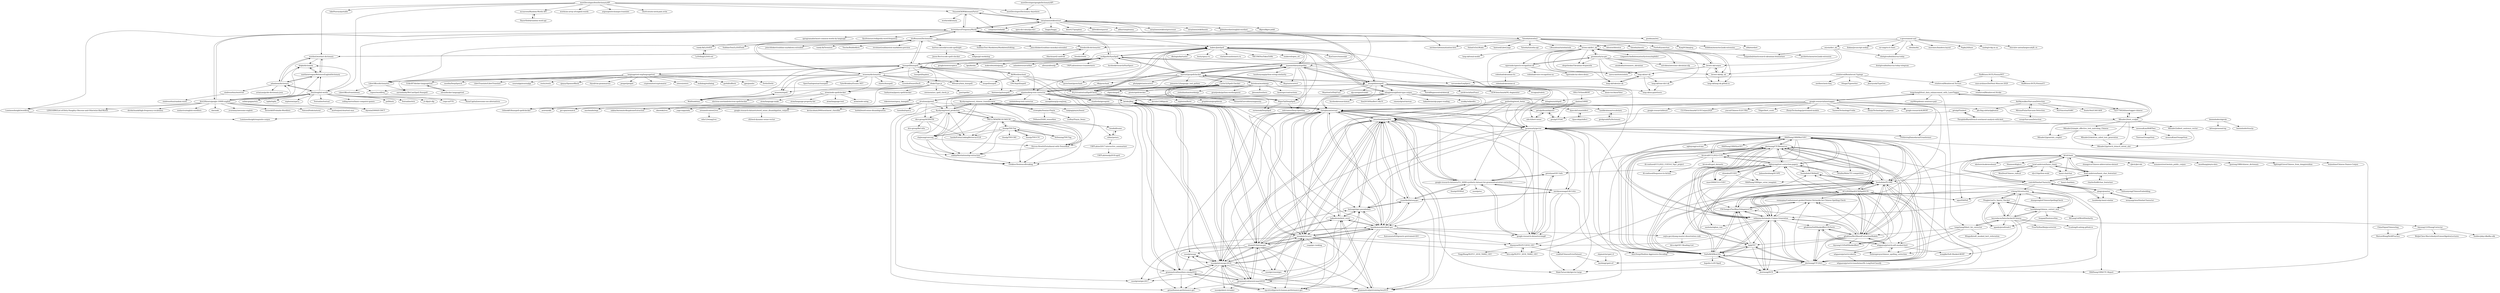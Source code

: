 digraph G {
"meetDeveloper/freeDictionaryAPI" -> "meetDeveloper/Dictionary-Anywhere"
"meetDeveloper/freeDictionaryAPI" -> "mcnaveen/Random-Words-API"
"meetDeveloper/freeDictionaryAPI" -> "Suyash458/WiktionaryParser"
"meetDeveloper/freeDictionaryAPI" -> "wordset/wordset-dictionary"
"meetDeveloper/freeDictionaryAPI" -> "lukePeavey/quotable" ["e"=1]
"meetDeveloper/freeDictionaryAPI" -> "tatuylonen/wiktextract"
"meetDeveloper/freeDictionaryAPI" -> "dwyl/english-words"
"meetDeveloper/freeDictionaryAPI" -> "words/an-array-of-english-words"
"meetDeveloper/freeDictionaryAPI" -> "argosopentech/argos-translate" ["e"=1]
"meetDeveloper/freeDictionaryAPI" -> "shortcuts/no-neck-pain.nvim" ["e"=1]
"first20hours/google-10000-english" -> "dwyl/english-words"
"first20hours/google-10000-english" -> "mortenjust/cleartext-mac" ["e"=1]
"first20hours/google-10000-english" -> "LDNOOBW/List-of-Dirty-Naughty-Obscene-and-Otherwise-Bad-Words" ["e"=1]
"first20hours/google-10000-english" -> "hermitdave/FrequencyWords"
"first20hours/google-10000-english" -> "dolph/dictionary"
"first20hours/google-10000-english" -> "derekchuank/high-frequency-vocabulary"
"first20hours/google-10000-english" -> "adambom/dictionary"
"first20hours/google-10000-english" -> "mahavivo/english-wordlists" ["e"=1]
"first20hours/google-10000-english" -> "dae/anki" ["e"=1]
"first20hours/google-10000-english" -> "yvoronoy/awesome-english" ["e"=1]
"first20hours/google-10000-english" -> "LuminosoInsight/wordfreq"
"first20hours/google-10000-english" -> "matthewreagan/WebstersEnglishDictionary"
"first20hours/google-10000-english" -> "skywind3000/ECDICT" ["e"=1]
"first20hours/google-10000-english" -> "berzerk0/Probable-Wordlists" ["e"=1]
"first20hours/google-10000-english" -> "NaturalNode/natural" ["e"=1]
"ChinaYiqun/ChineseAug" -> "WatsonWangZh/AIPractice"
"dwyl/english-words" -> "first20hours/google-10000-english"
"dwyl/english-words" -> "skywind3000/ECDICT" ["e"=1]
"dwyl/english-words" -> "Textualize/textual" ["e"=1]
"dwyl/english-words" -> "adambom/dictionary"
"dwyl/english-words" -> "coding-horror/basic-computer-games" ["e"=1]
"dwyl/english-words" -> "psf/black" ["e"=1]
"dwyl/english-words" -> "Textualize/rich" ["e"=1]
"dwyl/english-words" -> "dolph/dictionary"
"dwyl/english-words" -> "yt-dlp/yt-dlp" ["e"=1]
"dwyl/english-words" -> "coqui-ai/TTS" ["e"=1]
"dwyl/english-words" -> "RunaCapital/awesome-oss-alternatives" ["e"=1]
"dwyl/english-words" -> "matthewreagan/WebstersEnglishDictionary"
"dwyl/english-words" -> "willmcgugan/rich" ["e"=1]
"dwyl/english-words" -> "tqdm/tqdm" ["e"=1]
"dwyl/english-words" -> "explosion/spaCy" ["e"=1]
"crownpku/Somiao-Pinyin" -> "Kyubyong/neural_chinese_transliterator"
"crownpku/Somiao-Pinyin" -> "Pelhans/ZASR_tensorflow" ["e"=1]
"crownpku/Somiao-Pinyin" -> "LiuRoy/Pinyin_Demo" ["e"=1]
"languagetool-org/languagetool" -> "penpot/penpot" ["e"=1]
"languagetool-org/languagetool" -> "cryptomator/cryptomator" ["e"=1]
"languagetool-org/languagetool" -> "zotero/zotero" ["e"=1]
"languagetool-org/languagetool" -> "Erikvl87/docker-languagetool"
"languagetool-org/languagetool" -> "wallabag/wallabag" ["e"=1]
"languagetool-org/languagetool" -> "gorhill/uBlock" ["e"=1]
"languagetool-org/languagetool" -> "jgm/pandoc" ["e"=1]
"languagetool-org/languagetool" -> "Zettlr/Zettlr" ["e"=1]
"languagetool-org/languagetool" -> "hunspell/hunspell"
"languagetool-org/languagetool" -> "mozilla/DeepSpeech" ["e"=1]
"languagetool-org/languagetool" -> "LibreTranslate/LibreTranslate" ["e"=1]
"languagetool-org/languagetool" -> "xournalpp/xournalpp" ["e"=1]
"languagetool-org/languagetool" -> "restic/restic" ["e"=1]
"languagetool-org/languagetool" -> "ajayyy/SponsorBlock" ["e"=1]
"languagetool-org/languagetool" -> "rhysd/vim-grammarous" ["e"=1]
"HillZhang1999/MuCGEC" -> "destwang/CTCResources"
"HillZhang1999/MuCGEC" -> "blcuicall/CCL2022-CLTC"
"HillZhang1999/MuCGEC" -> "nghuyong/text-correction-papers"
"HillZhang1999/MuCGEC" -> "HillZhang1999/CTC-Report"
"HillZhang1999/MuCGEC" -> "wdimmy/Automatic-Corpus-Generation"
"HillZhang1999/MuCGEC" -> "HillZhang1999/SynGEC"
"HillZhang1999/MuCGEC" -> "DaDaMrX/ReaLiSe"
"HillZhang1999/MuCGEC" -> "liushulinle/PLOME"
"HillZhang1999/MuCGEC" -> "gitabtion/BertBasedCorrectionModels"
"HillZhang1999/MuCGEC" -> "bitallin/MiduCTC-competition"
"HillZhang1999/MuCGEC" -> "destwang/CTC2021"
"HillZhang1999/MuCGEC" -> "xlxwalex/FCGEC"
"HillZhang1999/MuCGEC" -> "HillZhang1999/gec_error_template"
"HillZhang1999/MuCGEC" -> "masr2000/CLG-CGEC"
"HillZhang1999/MuCGEC" -> "nghuyong/cscd-ime"
"destwang/CTCResources" -> "destwang/CTC2021"
"destwang/CTCResources" -> "DaDaMrX/ReaLiSe"
"destwang/CTCResources" -> "destwang/DCN"
"destwang/CTCResources" -> "liushulinle/PLOME"
"destwang/CTCResources" -> "wdimmy/Automatic-Corpus-Generation"
"destwang/CTCResources" -> "nghuyong/text-correction-papers"
"destwang/CTCResources" -> "HillZhang1999/MuCGEC"
"destwang/CTCResources" -> "gitabtion/BertBasedCorrectionModels"
"destwang/CTCResources" -> "lipiji/TtT"
"destwang/CTCResources" -> "FDChongLi/TwoWaysToImproveCSC"
"destwang/CTCResources" -> "AutoTemp/Shallow-Aggressive-Decoding"
"destwang/CTCResources" -> "blcuicall/CCL2022-CLTC"
"destwang/CTCResources" -> "ACL2020SpellGCN/SpellGCN"
"destwang/CTCResources" -> "onebula/sighan_raw"
"destwang/CTCResources" -> "zhaoyyoo/NLPCC2018_GEC"
"apanly/proofreadv1" -> "PengheLiu/Cn_Speck_Checker"
"wooorm/dictionaries" -> "hunspell/hunspell"
"wooorm/dictionaries" -> "titoBouzout/Dictionaries"
"wooorm/dictionaries" -> "wooorm/nspell"
"wooorm/dictionaries" -> "Wulf/nodehun"
"wooorm/dictionaries" -> "LibreOffice/dictionaries"
"wooorm/dictionaries" -> "cfinke/Typo.js"
"wooorm/dictionaries" -> "elastic/hunspell"
"wooorm/dictionaries" -> "aarondandy/WeCantSpell.Hunspell"
"wooorm/dictionaries" -> "wolfgarbe/SymSpell"
"wooorm/dictionaries" -> "navozenko/LinqSpecs"
"wooorm/dictionaries" -> "xceedsoftware/DocX" ["e"=1]
"wooorm/dictionaries" -> "atom/node-spellchecker"
"wooorm/dictionaries" -> "OpenTaal/opentaal-hunspell"
"wooorm/dictionaries" -> "MSeal/cython_hunspell"
"wooorm/dictionaries" -> "TylerBrinkley/Enums.NET" ["e"=1]
"wordset/wordset-dictionary" -> "freedict/fd-dictionaries"
"wordset/wordset-dictionary" -> "matthewreagan/WebstersEnglishDictionary"
"wordset/wordset-dictionary" -> "adambom/dictionary"
"wordset/wordset-dictionary" -> "dolph/dictionary"
"howl-anderson/hanzi_chaizi" -> "kfcd/chaizi"
"howl-anderson/hanzi_chaizi" -> "howl-anderson/hanzi_char_featurizer"
"howl-anderson/hanzi_chaizi" -> "contr4l/SimilarCharacter"
"howl-anderson/hanzi_chaizi" -> "hanzi-chai/chai"
"howl-anderson/hanzi_chaizi" -> "WenDesi/Chinese_radical"
"howl-anderson/hanzi_chaizi" -> "sfyc23/python-wubi"
"howl-anderson/hanzi_chaizi" -> "liushulinle/PLOME"
"freedict/fd-dictionaries" -> "wordset/wordset-dictionary"
"freedict/fd-dictionaries" -> "freedict/tools"
"freedict/fd-dictionaries" -> "itkach/aard2-android" ["e"=1]
"google-research/lasertagger" -> "tongchangD/text_data_enhancement_with_LaserTagger"
"google-research/lasertagger" -> "425776024/lasertagger-chinese"
"google-research/lasertagger" -> "Mleader2/text_scalpel"
"google-research/lasertagger" -> "chrisjbryant/errant"
"google-research/lasertagger" -> "awasthiabhijeet/PIE"
"google-research/lasertagger" -> "grammarly/gector"
"google-research/lasertagger" -> "wdimmy/Automatic-Corpus-Generation"
"google-research/lasertagger" -> "google-research/bleurt" ["e"=1]
"google-research/lasertagger" -> "CLUEbenchmark/CLUECorpus2020" ["e"=1]
"google-research/lasertagger" -> "ymcui/Chinese-ELECTRA" ["e"=1]
"google-research/lasertagger" -> "Tiiiger/bert_score" ["e"=1]
"google-research/lasertagger" -> "ZhuiyiTechnology/pretrained-models" ["e"=1]
"google-research/lasertagger" -> "YunwenTechnology/Unilm" ["e"=1]
"google-research/lasertagger" -> "ZhuiyiTechnology/t5-pegasus" ["e"=1]
"google-research/lasertagger" -> "google-research/ALBERT" ["e"=1]
"adambom/dictionary" -> "matthewreagan/WebstersEnglishDictionary"
"adambom/dictionary" -> "wordset/wordset-dictionary"
"adambom/dictionary" -> "dolph/dictionary"
"adambom/dictionary" -> "aviaryan/gcide-dictionary-json"
"adambom/dictionary" -> "dwyl/english-words"
"adambom/dictionary" -> "sindresorhus/word-list"
"tasdikrahman/vocabulary" -> "geekpradd/PyDictionary"
"brown-uk/dict_uk" -> "brown-uk/corpus"
"brown-uk/dict_uk" -> "brown-uk/nlp_uk"
"brown-uk/dict_uk" -> "lang-uk/ner-uk"
"brown-uk/dict_uk" -> "grammarly/ua-gec"
"brown-uk/dict_uk" -> "LinguisticAndInformationSystems/mphdict"
"brown-uk/dict_uk" -> "lang-uk/lang-uk.github.io"
"brown-uk/dict_uk" -> "asivokon/awesome-ukrainian-nlp"
"brown-uk/dict_uk" -> "lang-uk/tone-dict-uk"
"brown-uk/dict_uk" -> "lang-uk/ua-gazetteers"
"brown-uk/dict_uk" -> "lang-uk/tonal-model"
"brown-uk/dict_uk" -> "egorsmkv/speech-recognition-uk"
"brown-uk/dict_uk" -> "lang-uk/tokenize-uk"
"brown-uk/dict_uk" -> "mova-institute/zoloto"
"brown-uk/dict_uk" -> "skupriienko/Ukrainian-Stopwords"
"brown-uk/dict_uk" -> "mrgambal/elasticsearch-ukrainian-lemmatizer"
"LuminosoInsight/wordfreq" -> "LuminosoInsight/exquisite-corpus"
"Kyubyong/neural_chinese_transliterator" -> "crownpku/Somiao-Pinyin"
"Kyubyong/neural_chinese_transliterator" -> "Kyubyong/word_prediction"
"Kyubyong/neural_chinese_transliterator" -> "taiqing/pinyin2hanzi"
"Kyubyong/neural_chinese_transliterator" -> "Steven-Hewitt/Entailment-with-Tensorflow"
"Kyubyong/neural_chinese_transliterator" -> "chqiwang/convseg"
"Kyubyong/neural_chinese_transliterator" -> "ankitp94/relationship-extraction"
"Kyubyong/neural_chinese_transliterator" -> "pln-fing-udelar/pghumor"
"Kyubyong/neural_chinese_transliterator" -> "Orekhov/SentenceBreaking"
"howl-anderson/hanzi_char_featurizer" -> "charlesXu86/char_featurizer"
"howl-anderson/hanzi_char_featurizer" -> "howl-anderson/hanzi_chaizi"
"howl-anderson/hanzi_char_featurizer" -> "kfcd/chaizi"
"howl-anderson/hanzi_char_featurizer" -> "contr4l/SimilarCharacter"
"silvio/docker-languagetool" -> "Erikvl87/docker-languagetool"
"RazorSh4rk/random-word-api" -> "mcnaveen/Random-Words-API"
"thunlp/THUCTC" -> "thunlp/THUTag"
"titoBouzout/Dictionaries" -> "wooorm/dictionaries"
"titoBouzout/Dictionaries" -> "hunspell/hunspell"
"titoBouzout/Dictionaries" -> "SublimeText-Markdown/MarkdownEditing" ["e"=1]
"titoBouzout/Dictionaries" -> "hermitdave/FrequencyWords"
"titoBouzout/Dictionaries" -> "jonschlinkert/sublime-monokai-extended" ["e"=1]
"titoBouzout/Dictionaries" -> "bartosz-antosik/vscode-spellright"
"titoBouzout/Dictionaries" -> "SublimeText/LaTeXTools" ["e"=1]
"titoBouzout/Dictionaries" -> "LibreOffice/dictionaries"
"titoBouzout/Dictionaries" -> "randy3k/LaTeXYZ"
"titoBouzout/Dictionaries" -> "jonschlinkert/sublime-markdown-extended" ["e"=1]
"titoBouzout/Dictionaries" -> "randy3k/Terminus" ["e"=1]
"titoBouzout/Dictionaries" -> "Tosche/BubbleKern" ["e"=1]
"titoBouzout/Dictionaries" -> "brown-uk/dict_uk"
"titoBouzout/Dictionaries" -> "revolunet/sublimetext-markdown-preview" ["e"=1]
"titoBouzout/Dictionaries" -> "bakwc/JamSpell"
"bakwc/JamSpell" -> "mammothb/symspellpy"
"bakwc/JamSpell" -> "wolfgarbe/SymSpell"
"bakwc/JamSpell" -> "neuspell/neuspell"
"bakwc/JamSpell" -> "R1j1t/contextualSpellCheck"
"bakwc/JamSpell" -> "IlyaGusev/rnnmorph" ["e"=1]
"bakwc/JamSpell" -> "barrust/pyspellchecker"
"bakwc/JamSpell" -> "MajorTal/DeepSpell"
"bakwc/JamSpell" -> "mhagiwara/github-typo-corpus"
"bakwc/JamSpell" -> "dkulagin/kartaslov" ["e"=1]
"bakwc/JamSpell" -> "buriy/spacy-ru" ["e"=1]
"bakwc/JamSpell" -> "vlarine/transformers-ru" ["e"=1]
"bakwc/JamSpell" -> "VKCOM/YouTokenToMe" ["e"=1]
"bakwc/JamSpell" -> "atpaino/deep-text-corrector"
"bakwc/JamSpell" -> "snakers4/open_stt" ["e"=1]
"bakwc/JamSpell" -> "mhagiwara/xfspell"
"hunspell/hunspell" -> "wooorm/dictionaries"
"hunspell/hunspell" -> "AbiWord/enchant"
"hunspell/hunspell" -> "wolfgarbe/SymSpell"
"hunspell/hunspell" -> "bakwc/JamSpell"
"hunspell/hunspell" -> "nuspell/nuspell"
"hunspell/hunspell" -> "blatinier/pyhunspell"
"hunspell/hunspell" -> "LibreOffice/dictionaries"
"hunspell/hunspell" -> "GNUAspell/aspell"
"hunspell/hunspell" -> "wooorm/nspell"
"hunspell/hunspell" -> "hunspell/hyphen"
"hunspell/hunspell" -> "MSeal/cython_hunspell"
"hunspell/hunspell" -> "titoBouzout/Dictionaries"
"hunspell/hunspell" -> "Wulf/nodehun"
"hunspell/hunspell" -> "languagetool-org/languagetool"
"hunspell/hunspell" -> "cfinke/Typo.js"
"grammarly/gector" -> "awasthiabhijeet/PIE"
"grammarly/gector" -> "chrisjbryant/errant"
"grammarly/gector" -> "kanekomasahiro/bert-gec"
"grammarly/gector" -> "nusnlp/m2scorer"
"grammarly/gector" -> "PrithivirajDamodaran/Gramformer" ["e"=1]
"grammarly/gector" -> "wdimmy/Automatic-Corpus-Generation"
"grammarly/gector" -> "google-research-datasets/C4_200M-synthetic-dataset-for-grammatical-error-correction"
"grammarly/gector" -> "destwang/CTC2021"
"grammarly/gector" -> "MaksTarnavskyi/gector-large"
"grammarly/gector" -> "butsugiri/gec-pseudodata"
"grammarly/gector" -> "google-research-datasets/clang8"
"grammarly/gector" -> "HillZhang1999/MuCGEC"
"grammarly/gector" -> "nusnlp/mlconvgec2018"
"grammarly/gector" -> "michiyasunaga/LM-Critic"
"grammarly/gector" -> "DaDaMrX/ReaLiSe"
"hermitdave/FrequencyWords" -> "Suyash458/WiktionaryParser"
"hermitdave/FrequencyWords" -> "oprogramador/most-common-words-by-language"
"hermitdave/FrequencyWords" -> "barrust/pyspellchecker"
"hermitdave/FrequencyWords" -> "wolfgarbe/SymSpell"
"hermitdave/FrequencyWords" -> "LuminosoInsight/wordfreq"
"hermitdave/FrequencyWords" -> "IlyaSemenov/wikipedia-word-frequency"
"hermitdave/FrequencyWords" -> "tatuylonen/wiktextract"
"hermitdave/FrequencyWords" -> "michmech/lemmatization-lists"
"hermitdave/FrequencyWords" -> "mammothb/symspellpy"
"hermitdave/FrequencyWords" -> "rspeer/wordfreq"
"hermitdave/FrequencyWords" -> "bakwc/JamSpell"
"hermitdave/FrequencyWords" -> "freedict/fd-dictionaries"
"hermitdave/FrequencyWords" -> "Tatoeba/tatoeba2"
"hermitdave/FrequencyWords" -> "titoBouzout/Dictionaries"
"hermitdave/FrequencyWords" -> "first20hours/google-10000-english"
"wolfgarbe/SymSpell" -> "mammothb/symspellpy"
"wolfgarbe/SymSpell" -> "bakwc/JamSpell"
"wolfgarbe/SymSpell" -> "barrust/pyspellchecker"
"wolfgarbe/SymSpell" -> "neuspell/neuspell"
"wolfgarbe/SymSpell" -> "hermitdave/FrequencyWords"
"wolfgarbe/SymSpell" -> "atpaino/deep-text-corrector"
"wolfgarbe/SymSpell" -> "google/sentencepiece" ["e"=1]
"wolfgarbe/SymSpell" -> "hunspell/hunspell"
"wolfgarbe/SymSpell" -> "kpu/kenlm" ["e"=1]
"wolfgarbe/SymSpell" -> "makcedward/nlpaug" ["e"=1]
"wolfgarbe/SymSpell" -> "R1j1t/contextualSpellCheck"
"wolfgarbe/SymSpell" -> "zalandoresearch/flair" ["e"=1]
"wolfgarbe/SymSpell" -> "allenai/allennlp" ["e"=1]
"wolfgarbe/SymSpell" -> "UKPLab/sentence-transformers" ["e"=1]
"wolfgarbe/SymSpell" -> "facebookresearch/StarSpace" ["e"=1]
"e-government-ua/i" -> "arysin/dict_uk"
"e-government-ua/i" -> "dontgiveafish/hryvna-today"
"e-government-ua/i" -> "olexiim/dm"
"e-government-ua/i" -> "muromec/bandera-layout" ["e"=1]
"e-government-ua/i" -> "Papka24/base"
"e-government-ua/i" -> "brown-uk/dict_uk"
"e-government-ua/i" -> "uaoleg/vvkp.in.ua"
"e-government-ua/i" -> "shuvalov-anton/largescaleJS_ru" ["e"=1]
"e-government-ua/i" -> "iliakan/javascript-nodejs" ["e"=1]
"e-government-ua/i" -> "mr-mig/ru-it-chats" ["e"=1]
"PKULCWM/PKUSUMSUM" -> "Steven-Hewitt/Entailment-with-Tensorflow"
"PKULCWM/PKUSUMSUM" -> "Orekhov/SentenceBreaking"
"PKULCWM/PKUSUMSUM" -> "chqiwang/convseg"
"PKULCWM/PKUSUMSUM" -> "hasibi/EntityLinkingRetrieval-ELR" ["e"=1]
"PKULCWM/PKUSUMSUM" -> "ankitp94/relationship-extraction"
"PKULCWM/PKUSUMSUM" -> "thunlp/THUTag"
"PKULCWM/PKUSUMSUM" -> "sildar/potara"
"PKULCWM/PKUSUMSUM" -> "Kyubyong/word_prediction"
"PKULCWM/PKUSUMSUM" -> "boudinfl/sume"
"blcu-nlp/NLPCC_2018_TASK2_GEC" -> "zhaoyyoo/NLPCC2018_GEC"
"nusnlp/m2scorer" -> "chrisjbryant/errant"
"nusnlp/m2scorer" -> "kanekomasahiro/bert-gec"
"nusnlp/m2scorer" -> "awasthiabhijeet/PIE"
"nusnlp/m2scorer" -> "zhaoyyoo/NLPCC2018_GEC"
"nusnlp/m2scorer" -> "blcu-nlp/NLPCC_2018_TASK2_GEC"
"nusnlp/m2scorer" -> "nusnlp/mlconvgec2018"
"nusnlp/m2scorer" -> "grammatical/baselines-emnlp2016"
"nusnlp/m2scorer" -> "grammatical/neural-naacl2018"
"nusnlp/m2scorer" -> "rgcottrell/pytorch-human-performance-gec"
"nusnlp/m2scorer" -> "keisks/jfleg"
"nusnlp/m2scorer" -> "butsugiri/gec-pseudodata"
"nusnlp/m2scorer" -> "grammatical/pretraining-bea2019"
"nusnlp/m2scorer" -> "zhawe01/fairseq-gec"
"nusnlp/m2scorer" -> "cnap/gec-ranking"
"nusnlp/m2scorer" -> "nusnlp/smtgec2017"
"DaDaMrX/ReaLiSe" -> "destwang/DCN"
"DaDaMrX/ReaLiSe" -> "FDChongLi/TwoWaysToImproveCSC"
"DaDaMrX/ReaLiSe" -> "liushulinle/PLOME"
"DaDaMrX/ReaLiSe" -> "wdimmy/Automatic-Corpus-Generation"
"DaDaMrX/ReaLiSe" -> "destwang/CTCResources"
"DaDaMrX/ReaLiSe" -> "destwang/CTC2021"
"DaDaMrX/ReaLiSe" -> "nghuyong/text-correction-papers"
"DaDaMrX/ReaLiSe" -> "ACL2020SpellGCN/SpellGCN"
"DaDaMrX/ReaLiSe" -> "liushulinle/CRASpell"
"DaDaMrX/ReaLiSe" -> "Aopolin-Lv/ECSpell"
"DaDaMrX/ReaLiSe" -> "lipiji/TtT"
"DaDaMrX/ReaLiSe" -> "HillZhang1999/MuCGEC"
"thunlp/THUTag" -> "YeDeming/THUTag"
"thunlp/THUTag" -> "ankitp94/relationship-extraction"
"thunlp/THUTag" -> "thunlp/THUCTC"
"thunlp/THUTag" -> "PKULCWM/PKUSUMSUM"
"thunlp/THUTag" -> "chqiwang/convseg"
"thunlp/THUTag" -> "hasibi/EntityLinkingRetrieval-ELR" ["e"=1]
"thunlp/THUTag" -> "thunlp/THUCKE"
"thunlp/THUTag" -> "Orekhov/SentenceBreaking"
"contr4l/SimilarCharacter" -> "houbb/nlp-hanzi-similar"
"contr4l/SimilarCharacter" -> "howl-anderson/hanzi_chaizi"
"contr4l/SimilarCharacter" -> "kfcd/chaizi"
"contr4l/SimilarCharacter" -> "howl-anderson/hanzi_char_featurizer"
"contr4l/SimilarCharacter" -> "wdimmy/Automatic-Corpus-Generation"
"contr4l/SimilarCharacter" -> "qingyujean/ssc"
"contr4l/SimilarCharacter" -> "liuhuanyong/ChineseEmbedding" ["e"=1]
"contr4l/SimilarCharacter" -> "ccheng16/correction"
"tongchangD/bert_for_corrector" -> "fushengwuyu/chinese_spelling_correction"
"tongchangD/bert_for_corrector" -> "gitabtion/BertBasedCorrectionModels"
"tongchangD/bert_for_corrector" -> "whgaara/pytorch-soft-masked-bert"
"tongchangD/bert_for_corrector" -> "Wingsdh/soft_masked_bert_reiteration"
"tongchangD/bert_for_corrector" -> "beyondacm/Autochecker4Chinese"
"tatuylonen/wiktextract" -> "Suyash458/WiktionaryParser"
"tatuylonen/wiktextract" -> "tatuylonen/wikitextprocessor"
"tatuylonen/wiktextract" -> "tatuylonen/wiktfinnish"
"tatuylonen/wiktextract" -> "globalwordnet/english-wordnet"
"tatuylonen/wiktextract" -> "dkpro/dkpro-jwktl"
"tatuylonen/wiktextract" -> "open-dict-data/ipa-dict" ["e"=1]
"tatuylonen/wiktextract" -> "lingpy/lingpy"
"tatuylonen/wiktextract" -> "dmort27/panphon" ["e"=1]
"tatuylonen/wiktextract" -> "5j9/wikitextparser" ["e"=1]
"tatuylonen/wiktextract" -> "hermitdave/FrequencyWords"
"tatuylonen/wiktextract" -> "componavt/wikokit"
"tatuylonen/wiktextract" -> "adbar/simplemma"
"atpaino/deep-text-corrector" -> "nusnlp/mlconvgec2018"
"atpaino/deep-text-corrector" -> "Currie32/Spell-Checker"
"atpaino/deep-text-corrector" -> "andabi/deep-text-corrector"
"atpaino/deep-text-corrector" -> "Kyubyong/neural_chinese_transliterator"
"atpaino/deep-text-corrector" -> "stanfordmlgroup/nlc"
"atpaino/deep-text-corrector" -> "chrisjbryant/errant"
"atpaino/deep-text-corrector" -> "Kyubyong/word_prediction"
"atpaino/deep-text-corrector" -> "keisks/jfleg"
"atpaino/deep-text-corrector" -> "MajorTal/DeepSpell"
"atpaino/deep-text-corrector" -> "grammatical/baselines-emnlp2016"
"atpaino/deep-text-corrector" -> "Steven-Hewitt/Entailment-with-Tensorflow"
"atpaino/deep-text-corrector" -> "PKULCWM/PKUSUMSUM"
"atpaino/deep-text-corrector" -> "cmusphinx/g2p-seq2seq" ["e"=1]
"atpaino/deep-text-corrector" -> "mammothb/symspellpy"
"atpaino/deep-text-corrector" -> "alvations/pywsd"
"geekpradd/PyDictionary" -> "tasdikrahman/vocabulary"
"gitabtion/BertBasedCorrectionModels" -> "liushulinle/PLOME"
"gitabtion/BertBasedCorrectionModels" -> "wdimmy/Automatic-Corpus-Generation"
"gitabtion/BertBasedCorrectionModels" -> "gitabtion/SoftMaskedBert-PyTorch"
"gitabtion/BertBasedCorrectionModels" -> "whgaara/pytorch-soft-masked-bert"
"gitabtion/BertBasedCorrectionModels" -> "destwang/CTCResources"
"gitabtion/BertBasedCorrectionModels" -> "FDChongLi/TwoWaysToImproveCSC"
"gitabtion/BertBasedCorrectionModels" -> "hiyoung123/SoftMaskedBert" ["e"=1]
"gitabtion/BertBasedCorrectionModels" -> "DaDaMrX/ReaLiSe"
"gitabtion/BertBasedCorrectionModels" -> "destwang/CTC2021"
"gitabtion/BertBasedCorrectionModels" -> "HillZhang1999/MuCGEC"
"gitabtion/BertBasedCorrectionModels" -> "fushengwuyu/chinese_spelling_correction"
"gitabtion/BertBasedCorrectionModels" -> "ACL2020SpellGCN/SpellGCN"
"gitabtion/BertBasedCorrectionModels" -> "lipiji/TtT"
"gitabtion/BertBasedCorrectionModels" -> "sunnyqiny/Confusionset-guided-Pointer-Networks-for-Chinese-Spelling-Check"
"gitabtion/BertBasedCorrectionModels" -> "nghuyong/text-correction-papers"
"kfcd/chaizi" -> "howl-anderson/hanzi_chaizi"
"kfcd/chaizi" -> "howl-anderson/hanzi_char_featurizer"
"kfcd/chaizi" -> "zhangyics/Chinese-abbreviation-dataset" ["e"=1]
"kfcd/chaizi" -> "contr4l/SimilarCharacter"
"kfcd/chaizi" -> "cjkvi/cjkvi-ids" ["e"=1]
"kfcd/chaizi" -> "hanzi-chai/chai"
"kfcd/chaizi" -> "iqiyi/FASPell" ["e"=1]
"kfcd/chaizi" -> "nonamestreet/weixin_public_corpus" ["e"=1]
"kfcd/chaizi" -> "mozillazg/pinyin-data" ["e"=1]
"kfcd/chaizi" -> "guotong1988/chinese_dictionary" ["e"=1]
"kfcd/chaizi" -> "liushulinle/PLOME"
"kfcd/chaizi" -> "fighting41love/Chinese_from_dongxiexidian" ["e"=1]
"kfcd/chaizi" -> "wainshine/Chinese-Names-Corpus" ["e"=1]
"kfcd/chaizi" -> "skishore/makemeahanzi" ["e"=1]
"kfcd/chaizi" -> "ShannonAI/glyce" ["e"=1]
"liushulinle/PLOME" -> "DaDaMrX/ReaLiSe"
"liushulinle/PLOME" -> "FDChongLi/TwoWaysToImproveCSC"
"liushulinle/PLOME" -> "liushulinle/CRASpell"
"liushulinle/PLOME" -> "destwang/CTCResources"
"liushulinle/PLOME" -> "gitabtion/BertBasedCorrectionModels"
"liushulinle/PLOME" -> "wdimmy/Automatic-Corpus-Generation"
"liushulinle/PLOME" -> "ACL2020SpellGCN/SpellGCN"
"liushulinle/PLOME" -> "destwang/CTC2021"
"liushulinle/PLOME" -> "destwang/DCN"
"liushulinle/PLOME" -> "nghuyong/text-correction-papers"
"liushulinle/PLOME" -> "HillZhang1999/MuCGEC"
"liushulinle/PLOME" -> "lipiji/TtT"
"liushulinle/PLOME" -> "blcuicall/CCL2022-CLTC"
"liushulinle/PLOME" -> "HillZhang1999/CTC-Report"
"liushulinle/PLOME" -> "hiyoung123/SoftMaskedBert" ["e"=1]
"filyp/autocorrect" -> "barrust/pyspellchecker"
"ACL2020SpellGCN/SpellGCN" -> "wdimmy/Automatic-Corpus-Generation"
"ACL2020SpellGCN/SpellGCN" -> "liushulinle/PLOME"
"ACL2020SpellGCN/SpellGCN" -> "hiyoung123/SoftMaskedBert" ["e"=1]
"ACL2020SpellGCN/SpellGCN" -> "DaDaMrX/ReaLiSe"
"ACL2020SpellGCN/SpellGCN" -> "sunnyqiny/Confusionset-guided-Pointer-Networks-for-Chinese-Spelling-Check"
"ACL2020SpellGCN/SpellGCN" -> "FDChongLi/TwoWaysToImproveCSC"
"ACL2020SpellGCN/SpellGCN" -> "iqiyi/FASPell" ["e"=1]
"ACL2020SpellGCN/SpellGCN" -> "destwang/CTCResources"
"ACL2020SpellGCN/SpellGCN" -> "gitabtion/BertBasedCorrectionModels"
"ACL2020SpellGCN/SpellGCN" -> "whgaara/pytorch-soft-masked-bert"
"ACL2020SpellGCN/SpellGCN" -> "destwang/CTC2021"
"ACL2020SpellGCN/SpellGCN" -> "destwang/DCN"
"ACL2020SpellGCN/SpellGCN" -> "gitabtion/SoftMaskedBert-PyTorch"
"ACL2020SpellGCN/SpellGCN" -> "liushulinle/CRASpell"
"ACL2020SpellGCN/SpellGCN" -> "nghuyong/text-correction-papers"
"FDChongLi/TwoWaysToImproveCSC" -> "destwang/DCN"
"FDChongLi/TwoWaysToImproveCSC" -> "DaDaMrX/ReaLiSe"
"FDChongLi/TwoWaysToImproveCSC" -> "sunnyqiny/Confusionset-guided-Pointer-Networks-for-Chinese-Spelling-Check"
"FDChongLi/TwoWaysToImproveCSC" -> "liushulinle/PLOME"
"FDChongLi/TwoWaysToImproveCSC" -> "wdimmy/Automatic-Corpus-Generation"
"ccheng16/correction" -> "PengheLiu/Cn_Speck_Checker"
"ccheng16/correction" -> "taozhijiang/chinese_correct_wsd"
"ccheng16/correction" -> "beyondacm/Autochecker4Chinese"
"ccheng16/correction" -> "blcu-nlp/NLPCC_2018_TASK2_GEC"
"ccheng16/correction" -> "swjtu-gec/zlyang-master-dissertation-code"
"ccheng16/correction" -> "zhangsonglei/ChineseSpellingCheck"
"ccheng16/correction" -> "iqiyi/FASPell" ["e"=1]
"destwang/CTC2021" -> "destwang/CTCResources"
"destwang/CTC2021" -> "destwang/DCN"
"destwang/CTC2021" -> "DaDaMrX/ReaLiSe"
"destwang/CTC2021" -> "wdimmy/Automatic-Corpus-Generation"
"destwang/CTC2021" -> "sunnyqiny/Confusionset-guided-Pointer-Networks-for-Chinese-Spelling-Check"
"destwang/CTC2021" -> "liushulinle/PLOME"
"destwang/CTC2021" -> "lipiji/TtT"
"destwang/CTC2021" -> "gitabtion/SoftMaskedBert-PyTorch"
"destwang/CTC2021" -> "HillZhang1999/CTC-Report"
"destwang/CTC2021" -> "MaksTarnavskyi/gector-large"
"destwang/DCN" -> "FDChongLi/TwoWaysToImproveCSC"
"destwang/DCN" -> "DaDaMrX/ReaLiSe"
"kanekomasahiro/bert-gec" -> "butsugiri/gec-pseudodata"
"kanekomasahiro/bert-gec" -> "nusnlp/m2scorer"
"kanekomasahiro/bert-gec" -> "chrisjbryant/errant"
"kanekomasahiro/bert-gec" -> "kakaobrain/helo_word"
"kanekomasahiro/bert-gec" -> "nusnlp/mlconvgec2018"
"kanekomasahiro/bert-gec" -> "awasthiabhijeet/PIE"
"kanekomasahiro/bert-gec" -> "Katsumata420/generic-pretrained-GEC"
"kanekomasahiro/bert-gec" -> "zhawe01/fairseq-gec"
"kanekomasahiro/bert-gec" -> "grammatical/pretraining-bea2019"
"kanekomasahiro/bert-gec" -> "rgcottrell/pytorch-human-performance-gec"
"kanekomasahiro/bert-gec" -> "yuantiku/fairseq-gec"
"kanekomasahiro/bert-gec" -> "zhaoyyoo/NLPCC2018_GEC"
"kanekomasahiro/bert-gec" -> "google-research-datasets/clang8"
"kanekomasahiro/bert-gec" -> "grammatical/neural-naacl2018"
"kanekomasahiro/bert-gec" -> "swjtu-gec/zlyang-master-dissertation-code"
"qingyujean/ssc" -> "wenyangchou/SimilarCharactor"
"qingyujean/ssc" -> "houbb/nlp-hanzi-similar"
"qingyujean/ssc" -> "wdimmy/Automatic-Corpus-Generation"
"qingyujean/ssc" -> "contr4l/SimilarCharacter"
"swjtu-gec/zlyang-master-dissertation-code" -> "blcu-nlp/GEC-Reading-List"
"wdimmy/Automatic-Corpus-Generation" -> "DaDaMrX/ReaLiSe"
"wdimmy/Automatic-Corpus-Generation" -> "ACL2020SpellGCN/SpellGCN"
"wdimmy/Automatic-Corpus-Generation" -> "liushulinle/PLOME"
"wdimmy/Automatic-Corpus-Generation" -> "FDChongLi/TwoWaysToImproveCSC"
"wdimmy/Automatic-Corpus-Generation" -> "destwang/CTCResources"
"wdimmy/Automatic-Corpus-Generation" -> "gitabtion/BertBasedCorrectionModels"
"wdimmy/Automatic-Corpus-Generation" -> "destwang/CTC2021"
"wdimmy/Automatic-Corpus-Generation" -> "sunnyqiny/Confusionset-guided-Pointer-Networks-for-Chinese-Spelling-Check"
"wdimmy/Automatic-Corpus-Generation" -> "onebula/sighan_raw"
"wdimmy/Automatic-Corpus-Generation" -> "HillZhang1999/MuCGEC"
"wdimmy/Automatic-Corpus-Generation" -> "zhaoyyoo/NLPCC2018_GEC"
"wdimmy/Automatic-Corpus-Generation" -> "destwang/DCN"
"wdimmy/Automatic-Corpus-Generation" -> "nghuyong/text-correction-papers"
"wdimmy/Automatic-Corpus-Generation" -> "gitabtion/SoftMaskedBert-PyTorch"
"wdimmy/Automatic-Corpus-Generation" -> "lipiji/TtT"
"nghuyong/text-correction-papers" -> "DaDaMrX/ReaLiSe"
"nghuyong/text-correction-papers" -> "liushulinle/CRASpell"
"nghuyong/text-correction-papers" -> "destwang/CTCResources"
"nghuyong/text-correction-papers" -> "masr2000/CLG-CGEC"
"nghuyong/text-correction-papers" -> "HillZhang1999/MuCGEC"
"nghuyong/text-correction-papers" -> "liushulinle/PLOME"
"nghuyong/text-correction-papers" -> "blcuicall/CCL2022-CLTC"
"nghuyong/text-correction-papers" -> "HillZhang1999/gec_error_template"
"nghuyong/text-correction-papers" -> "wdimmy/Automatic-Corpus-Generation"
"nghuyong/text-correction-papers" -> "xlxwalex/FCGEC"
"nghuyong/text-correction-papers" -> "gotutiyan/GEC-Info"
"nghuyong/text-correction-papers" -> "jiahaozhenbang/SCOPE"
"nghuyong/text-correction-papers" -> "bitallin/MiduCTC-competition"
"orenmel/context2vec" -> "wlin12/wang2vec" ["e"=1]
"getalp/Flaubert" -> "TheophileBlard/french-sentiment-analysis-with-bert"
"getalp/Flaubert" -> "getalp/UFSAC"
"globalwordnet/english-wordnet" -> "goodmami/wn"
"taozhijiang/chinese_correct_wsd" -> "PengheLiu/Cn_Speck_Checker"
"taozhijiang/chinese_correct_wsd" -> "ccheng16/correction"
"taozhijiang/chinese_correct_wsd" -> "apanly/proofreadv1"
"taozhijiang/chinese_correct_wsd" -> "beyondacm/Autochecker4Chinese"
"taozhijiang/chinese_correct_wsd" -> "BiLiangLtd/WordSimilarity" ["e"=1]
"taozhijiang/chinese_correct_wsd" -> "fssqawj/SentenceSim"
"brown-uk/nlp_uk" -> "brown-uk/corpus"
"brown-uk/nlp_uk" -> "lang-uk/lang-uk.github.io"
"lang-uk/ner-uk" -> "lang-uk/tokenize-uk"
"lang-uk/ner-uk" -> "lang-uk/ua-gazetteers"
"lang-uk/ner-uk" -> "lang-uk/tone-dict-uk"
"lang-uk/tokenize-uk" -> "lang-uk/ner-uk"
"mhagiwara/github-typo-corpus" -> "mhagiwara/xfspell"
"mhagiwara/github-typo-corpus" -> "chrisjbryant/errant"
"mhagiwara/github-typo-corpus" -> "nusnlp/m2scorer"
"mhagiwara/github-typo-corpus" -> "neuspell/neuspell"
"mhagiwara/github-typo-corpus" -> "grammarly/gector"
"mhagiwara/github-typo-corpus" -> "facebookresearch/moe"
"mhagiwara/github-typo-corpus" -> "nusnlp/mlconvgec2018"
"mhagiwara/github-typo-corpus" -> "tbai2019/HanBert-54k-N" ["e"=1]
"mhagiwara/github-typo-corpus" -> "bakwc/JamSpell"
"mhagiwara/github-typo-corpus" -> "emorynlp/ud-korean" ["e"=1]
"mhagiwara/github-typo-corpus" -> "keisks/jfleg"
"mhagiwara/github-typo-corpus" -> "kanekomasahiro/bert-gec"
"mhagiwara/github-typo-corpus" -> "kakaobrain/nlp-paper-reading" ["e"=1]
"mhagiwara/github-typo-corpus" -> "awasthiabhijeet/PIE"
"mhagiwara/github-typo-corpus" -> "snukky/wikiedits"
"R1j1t/contextualSpellCheck" -> "neuspell/neuspell"
"R1j1t/contextualSpellCheck" -> "bakwc/JamSpell"
"R1j1t/contextualSpellCheck" -> "graphbrain/graphbrain" ["e"=1]
"R1j1t/contextualSpellCheck" -> "KennethEnevoldsen/augmenty" ["e"=1]
"R1j1t/contextualSpellCheck" -> "mammothb/symspellpy"
"R1j1t/contextualSpellCheck" -> "kevinlu1248/pyate" ["e"=1]
"R1j1t/contextualSpellCheck" -> "explosion/floret" ["e"=1]
"bartosz-antosik/vscode-spellright" -> "willgm/git-workshop" ["e"=1]
"bartosz-antosik/vscode-spellright" -> "Jason-Rev/vscode-spell-checker" ["e"=1]
"beyondacm/Autochecker4Chinese" -> "PengheLiu/Cn_Speck_Checker"
"beyondacm/Autochecker4Chinese" -> "taozhijiang/chinese_correct_wsd"
"beyondacm/Autochecker4Chinese" -> "ccheng16/correction"
"beyondacm/Autochecker4Chinese" -> "apanly/proofreadv1"
"beyondacm/Autochecker4Chinese" -> "tongchangD/bert_for_corrector"
"beyondacm/Autochecker4Chinese" -> "hiyoung123/YoungCorrector"
"beyondacm/Autochecker4Chinese" -> "FreeFlyXiaoMa/pycorrector"
"beyondacm/Autochecker4Chinese" -> "fushengwuyu/chinese_spelling_correction"
"beyondacm/Autochecker4Chinese" -> "li-aolong/li-aolong.github.io"
"beyondacm/Autochecker4Chinese" -> "wanglke/Soft-Masked-BERT"
"wenyangchou/SimilarCharactor" -> "qingyujean/ssc"
"danlou/LMMS" -> "uhh-lt/bert-sense"
"danlou/LMMS" -> "getalp/disambiguate"
"danlou/LMMS" -> "getalp/UFSAC"
"nusnlp/mlconvgec2018" -> "grammatical/neural-naacl2018"
"nusnlp/mlconvgec2018" -> "grammatical/baselines-emnlp2016"
"nusnlp/mlconvgec2018" -> "zhawe01/fairseq-gec"
"nusnlp/mlconvgec2018" -> "rgcottrell/pytorch-human-performance-gec"
"nusnlp/mlconvgec2018" -> "keisks/jfleg"
"nusnlp/mlconvgec2018" -> "nusnlp/neuqe"
"nusnlp/mlconvgec2018" -> "kanekomasahiro/bert-gec"
"nusnlp/mlconvgec2018" -> "chrisjbryant/errant"
"nusnlp/mlconvgec2018" -> "nusnlp/m2scorer"
"nusnlp/mlconvgec2018" -> "nusnlp/nbest-reranker"
"nusnlp/mlconvgec2018" -> "nusnlp/smtgec2017"
"nusnlp/mlconvgec2018" -> "getao/human-performance-gec"
"nusnlp/mlconvgec2018" -> "awasthiabhijeet/PIE"
"nusnlp/mlconvgec2018" -> "nusnlp/crosentgec"
"nusnlp/mlconvgec2018" -> "grammatical/pretraining-bea2019"
"Kyubyong/word_prediction" -> "chqiwang/convseg"
"Kyubyong/word_prediction" -> "Steven-Hewitt/Entailment-with-Tensorflow"
"Kyubyong/word_prediction" -> "Kyubyong/neural_chinese_transliterator"
"Kyubyong/word_prediction" -> "ankitp94/relationship-extraction"
"Kyubyong/word_prediction" -> "dice-group/AGDISTIS"
"Kyubyong/word_prediction" -> "PKULCWM/PKUSUMSUM"
"Kyubyong/word_prediction" -> "Orekhov/SentenceBreaking"
"Kyubyong/word_prediction" -> "hasibi/EntityLinkingRetrieval-ELR" ["e"=1]
"gitabtion/SoftMaskedBert-PyTorch" -> "gitabtion/BertBasedCorrectionModels"
"gitabtion/SoftMaskedBert-PyTorch" -> "whgaara/pytorch-soft-masked-bert"
"gitabtion/SoftMaskedBert-PyTorch" -> "destwang/CTC2021"
"matthewreagan/WebstersEnglishDictionary" -> "adambom/dictionary"
"matthewreagan/WebstersEnglishDictionary" -> "dolph/dictionary"
"matthewreagan/WebstersEnglishDictionary" -> "wordset/wordset-dictionary"
"chrisjbryant/errant" -> "nusnlp/m2scorer"
"chrisjbryant/errant" -> "awasthiabhijeet/PIE"
"chrisjbryant/errant" -> "kanekomasahiro/bert-gec"
"chrisjbryant/errant" -> "nusnlp/mlconvgec2018"
"chrisjbryant/errant" -> "grammarly/gector"
"chrisjbryant/errant" -> "keisks/jfleg"
"chrisjbryant/errant" -> "zhawe01/fairseq-gec"
"chrisjbryant/errant" -> "grammatical/neural-naacl2018"
"chrisjbryant/errant" -> "google-research-datasets/C4_200M-synthetic-dataset-for-grammatical-error-correction"
"chrisjbryant/errant" -> "grammatical/pretraining-bea2019"
"chrisjbryant/errant" -> "butsugiri/gec-pseudodata"
"chrisjbryant/errant" -> "grammatical/baselines-emnlp2016"
"chrisjbryant/errant" -> "kakaobrain/helo_word"
"chrisjbryant/errant" -> "yuantiku/fairseq-gec"
"chrisjbryant/errant" -> "google-research-datasets/clang8"
"xlxwalex/FCGEC" -> "masr2000/CLG-CGEC"
"xlxwalex/FCGEC" -> "HillZhang1999/gec_error_template"
"AniSkywalker/SarcasmDetection" -> "MirunaPislar/Sarcasm-Detection"
"AniSkywalker/SarcasmDetection" -> "pln-fing-udelar/pghumor"
"AniSkywalker/SarcasmDetection" -> "SenticNet/CASCADE"
"AniSkywalker/SarcasmDetection" -> "NLPrinceton/SARC"
"MirunaPislar/Sarcasm-Detection" -> "AniSkywalker/SarcasmDetection"
"MirunaPislar/Sarcasm-Detection" -> "surajr/SarcasmDetection"
"sindresorhus/word-list" -> "sindresorhus/random-word"
"bminixhofer/nlprule" -> "kitten/prosemd-lsp"
"bminixhofer/nlprule" -> "grammarly/gector"
"bminixhofer/nlprule" -> "bminixhofer/tractjs" ["e"=1]
"rspeer/wordfreq" -> "LuminosoInsight/exquisite-corpus"
"wilddom/memrise2anki-extension" -> "pschlette/memrise2anki-extension"
"alvations/pywsd" -> "google-research-datasets/word_sense_disambigation_corpora"
"alvations/pywsd" -> "atpaino/deep-text-corrector"
"alvations/pywsd" -> "kevincobain2000/sentiment_classifier"
"alvations/pywsd" -> "luofuli/word-sense-disambiguation" ["e"=1]
"alvations/pywsd" -> "dice-group/AGDISTIS"
"alvations/pywsd" -> "honnibal/spaCy" ["e"=1]
"alvations/pywsd" -> "asoroa/ukb"
"alvations/pywsd" -> "gsi-upm/sematch" ["e"=1]
"alvations/pywsd" -> "orenmel/context2vec"
"alvations/pywsd" -> "machinalis/iepy" ["e"=1]
"alvations/pywsd" -> "snkim/AutomaticKeyphraseExtraction" ["e"=1]
"alvations/pywsd" -> "Kyubyong/word_prediction"
"alvations/pywsd" -> "idio/wiki2vec" ["e"=1]
"alvations/pywsd" -> "getalp/disambiguate"
"alvations/pywsd" -> "yago-naga/aida" ["e"=1]
"chqiwang/convseg" -> "Steven-Hewitt/Entailment-with-Tensorflow"
"chqiwang/convseg" -> "Kyubyong/word_prediction"
"chqiwang/convseg" -> "ankitp94/relationship-extraction"
"chqiwang/convseg" -> "Orekhov/SentenceBreaking"
"YeDeming/THUTag" -> "thunlp/THUTag"
"mammothb/symspellpy" -> "wolfgarbe/SymSpell"
"mammothb/symspellpy" -> "barrust/pyspellchecker"
"mammothb/symspellpy" -> "bakwc/JamSpell"
"mammothb/symspellpy" -> "neuspell/neuspell"
"mammothb/symspellpy" -> "R1j1t/contextualSpellCheck"
"mammothb/symspellpy" -> "atpaino/deep-text-corrector"
"mammothb/symspellpy" -> "mdcramer/Deep-Speeling"
"mammothb/symspellpy" -> "MajorTal/DeepSpell"
"mammothb/symspellpy" -> "filyp/autocorrect"
"mammothb/symspellpy" -> "grammarly/gector"
"mammothb/symspellpy" -> "chrisjbryant/errant"
"mammothb/symspellpy" -> "luozhouyang/python-string-similarity" ["e"=1]
"hiyoung123/YoungCorrector" -> "WatsonWangZh/AIPractice"
"hiyoung123/YoungCorrector" -> "WeijieChen-MacroAnalyst/LinearAlgebraLectures"
"hiyoung123/YoungCorrector" -> "fooldoc/php-rdkafka-sdk" ["e"=1]
"keredson/wordninja" -> "barrust/pyspellchecker"
"keredson/wordninja" -> "yishuihanhan/wordninja"
"keredson/wordninja" -> "grantjenks/python-wordsegment"
"keredson/wordninja" -> "KennethEnevoldsen/augmenty" ["e"=1]
"keredson/wordninja" -> "jbesomi/texthero" ["e"=1]
"keredson/wordninja" -> "kootenpv/contractions" ["e"=1]
"keredson/wordninja" -> "rspeer/wordfreq"
"dolph/dictionary" -> "matthewreagan/WebstersEnglishDictionary"
"fushengwuyu/chinese_spelling_correction" -> "whgaara/pytorch-soft-masked-bert"
"gutfeeling/word_forms" -> "awasthiabhijeet/PIE"
"gutfeeling/word_forms" -> "chrisjbryant/errant"
"gutfeeling/word_forms" -> "bjascob/LemmInflect"
"gutfeeling/word_forms" -> "grammatical/pretraining-bea2019"
"gutfeeling/word_forms" -> "kanekomasahiro/bert-gec"
"gutfeeling/word_forms" -> "grammarly/gector"
"gutfeeling/word_forms" -> "tasdikrahman/vocabulary"
"gutfeeling/word_forms" -> "nusnlp/m2scorer"
"reinforced/Reinforced.Typings" -> "reinforced/Reinforced.Tecture"
"reinforced/Reinforced.Typings" -> "axelheer/nein-linq" ["e"=1]
"reinforced/Reinforced.Typings" -> "frhagn/Typewriter" ["e"=1]
"reinforced/Reinforced.Typings" -> "navozenko/LinqSpecs"
"reinforced/Reinforced.Typings" -> "jburzynski/TypeGen"
"mcnaveen/Random-Words-API" -> "RazorSh4rk/random-word-api"
"Currie32/Spell-Checker" -> "mdcramer/Deep-Speeling"
"Currie32/Spell-Checker" -> "MajorTal/DeepSpell"
"Currie32/Spell-Checker" -> "surmenok/DeepSpell"
"Currie32/Spell-Checker" -> "atpaino/deep-text-corrector"
"Currie32/Spell-Checker" -> "stanfordmlgroup/nlc"
"Currie32/Spell-Checker" -> "clips/clinspell"
"Currie32/Spell-Checker" -> "pirate/spellchecker"
"brown-uk/corpus" -> "brown-uk/nlp_uk"
"brown-uk/corpus" -> "lang-uk/lang-uk.github.io"
"brown-uk/corpus" -> "brown-uk/dict_uk"
"brown-uk/corpus" -> "lang-uk/ner-uk"
"brown-uk/corpus" -> "mova-institute/zoloto"
"grammarly/ua-gec" -> "asivokon/awesome-ukrainian-nlp"
"grammarly/ua-gec" -> "egorsmkv/speech-recognition-uk"
"grammarly/ua-gec" -> "brown-uk/corpus"
"grammarly/ua-gec" -> "brown-uk/dict_uk"
"grammarly/ua-gec" -> "brown-uk/nlp_uk"
"grammarly/ua-gec" -> "amakukha/stemmers_ukrainian"
"grammarly/ua-gec" -> "lang-uk/ner-uk"
"grammarly/ua-gec" -> "skupriienko/Ukrainian-Stopwords"
"grammarly/ua-gec" -> "lang-uk/tokenize-uk"
"whgaara/pytorch-soft-masked-bert" -> "gitabtion/BertBasedCorrectionModels"
"whgaara/pytorch-soft-masked-bert" -> "wanglke/Soft-Masked-BERT"
"whgaara/pytorch-soft-masked-bert" -> "whgaara/pytorch-roberta"
"whgaara/pytorch-soft-masked-bert" -> "fushengwuyu/chinese_spelling_correction"
"whgaara/pytorch-soft-masked-bert" -> "sunnyqiny/Confusionset-guided-Pointer-Networks-for-Chinese-Spelling-Check"
"whgaara/pytorch-soft-masked-bert" -> "gitabtion/SoftMaskedBert-PyTorch"
"Raiffeisen-DGTL/ViennaNET" -> "max-arshinov/DotNext-Moscow-2020"
"Raiffeisen-DGTL/ViennaNET" -> "reinforced/Reinforced.Tecture"
"Raiffeisen-DGTL/ViennaNET" -> "Raiffeisen-DGTL/ViennaUI"
"425776024/lasertagger-chinese" -> "Mleader2/text_scalpel"
"Mleader2/text_scalpel" -> "425776024/lasertagger-chinese"
"Mleader2/text_scalpel" -> "tongchangD/text_data_enhancement_with_LaserTagger"
"Mleader2/text_scalpel" -> "Mleader2/simple_effective_text_matching_Chinese"
"Mleader2/text_scalpel" -> "Mleader2/pytorch_lstmcrf_intent_slot"
"Mleader2/text_scalpel" -> "Mleader2/albert_sentence_vector"
"Mleader2/text_scalpel" -> "Mleader2/skeleton_aided_text_generation"
"Mleader2/text_scalpel" -> "Mleader2/generate_couplet"
"PengheLiu/Cn_Speck_Checker" -> "apanly/proofreadv1"
"PengheLiu/Cn_Speck_Checker" -> "taozhijiang/chinese_correct_wsd"
"PengheLiu/Cn_Speck_Checker" -> "beyondacm/Autochecker4Chinese"
"PengheLiu/Cn_Speck_Checker" -> "ccheng16/correction"
"blcuicall/CCL2022-CLTC" -> "blcuicall/cged_datasets"
"blcuicall/CCL2022-CLTC" -> "HillZhang1999/MuCGEC"
"blcuicall/CCL2022-CLTC" -> "nghuyong/text-correction-papers"
"blcuicall/CCL2022-CLTC" -> "liushulinle/CRASpell"
"blcuicall/CCL2022-CLTC" -> "AI-confused/CCL2022_CGED-8_Top1_project"
"blcuicall/CCL2022-CLTC" -> "destwang/CTCResources"
"blcuicall/CCL2022-CLTC" -> "AI-confused/Sequence-to-Action"
"blcuicall/CCL2022-CLTC" -> "DaDaMrX/ReaLiSe"
"liushulinle/CRASpell" -> "liushulinle/PLOME"
"bjascob/pyInflect" -> "bjascob/LemmInflect"
"egorsmkv/speech-recognition-uk" -> "grammarly/ua-gec"
"egorsmkv/speech-recognition-uk" -> "robinhad/ukrainian-tts"
"egorsmkv/speech-recognition-uk" -> "robinhad/voice-recognition-ua"
"egorsmkv/speech-recognition-uk" -> "egorsmkv/ua-silero-demo"
"meetDeveloper/googleDictionaryAPI" -> "meetDeveloper/Dictionary-Anywhere"
"meetDeveloper/googleDictionaryAPI" -> "tatuylonen/wiktextract"
"neuspell/neuspell" -> "R1j1t/contextualSpellCheck"
"neuspell/neuspell" -> "bakwc/JamSpell"
"neuspell/neuspell" -> "google-research-datasets/C4_200M-synthetic-dataset-for-grammatical-error-correction"
"neuspell/neuspell" -> "grammarly/gector"
"neuspell/neuspell" -> "awasthiabhijeet/PIE"
"neuspell/neuspell" -> "NorskRegnesentral/skweak" ["e"=1]
"neuspell/neuspell" -> "notAI-tech/fastPunct" ["e"=1]
"neuspell/neuspell" -> "mammothb/symspellpy"
"neuspell/neuspell" -> "PrithivirajDamodaran/Gramformer" ["e"=1]
"neuspell/neuspell" -> "mhagiwara/github-typo-corpus"
"neuspell/neuspell" -> "chrisjbryant/errant"
"neuspell/neuspell" -> "GEM-benchmark/NL-Augmenter" ["e"=1]
"neuspell/neuspell" -> "recognai/rubrix" ["e"=1]
"neuspell/neuspell" -> "MaartenGr/PolyFuzz" ["e"=1]
"neuspell/neuspell" -> "nlp-uoregon/trankit" ["e"=1]
"Suyash458/WiktionaryParser" -> "tatuylonen/wiktextract"
"Suyash458/WiktionaryParser" -> "componavt/wikokit"
"Suyash458/WiktionaryParser" -> "hermitdave/FrequencyWords"
"Suyash458/WiktionaryParser" -> "words/wiktionary"
"houbb/nlp-hanzi-similar" -> "contr4l/SimilarCharacter"
"bjascob/LemmInflect" -> "bjascob/pyInflect"
"lang-uk/tone-dict-uk" -> "lang-uk/ua-gazetteers"
"hanzi-chai/chai" -> "hanzi-chai/data"
"charlesXu86/char_featurizer" -> "howl-anderson/hanzi_char_featurizer"
"sunnyqiny/Confusionset-guided-Pointer-Networks-for-Chinese-Spelling-Check" -> "FDChongLi/TwoWaysToImproveCSC"
"MajorTal/DeepSpell" -> "surmenok/DeepSpell"
"MajorTal/DeepSpell" -> "mdcramer/Deep-Speeling"
"MajorTal/DeepSpell" -> "Currie32/Spell-Checker"
"grammatical/pretraining-bea2019" -> "kakaobrain/helo_word"
"nusnlp/neuqe" -> "nusnlp/mlconvgec2018"
"uhh-lt/bert-sense" -> "getalp/disambiguate"
"zhawe01/fairseq-gec" -> "nusnlp/mlconvgec2018"
"zhawe01/fairseq-gec" -> "awasthiabhijeet/PIE"
"zhawe01/fairseq-gec" -> "grammatical/pretraining-bea2019"
"zhawe01/fairseq-gec" -> "grammatical/neural-naacl2018"
"zhawe01/fairseq-gec" -> "kakaobrain/helo_word"
"zhawe01/fairseq-gec" -> "rgcottrell/pytorch-human-performance-gec"
"zhawe01/fairseq-gec" -> "kanekomasahiro/bert-gec"
"zhawe01/fairseq-gec" -> "keisks/jfleg"
"zhawe01/fairseq-gec" -> "chrisjbryant/errant"
"zhawe01/fairseq-gec" -> "butsugiri/gec-pseudodata"
"zhawe01/fairseq-gec" -> "nusnlp/crosentgec"
"zhawe01/fairseq-gec" -> "nusnlp/m2scorer"
"zhawe01/fairseq-gec" -> "nusnlp/neuqe"
"zhawe01/fairseq-gec" -> "getao/human-performance-gec"
"google-research-datasets/word_sense_disambigation_corpora" -> "cltl/wsd-dynamic-sense-vector"
"tongchangD/text_data_enhancement_with_LaserTagger" -> "Mleader2/text_scalpel"
"tongchangD/text_data_enhancement_with_LaserTagger" -> "google-research/lasertagger"
"tongchangD/text_data_enhancement_with_LaserTagger" -> "tongchangD/bert_for_corrector"
"tongchangD/text_data_enhancement_with_LaserTagger" -> "zzy99/epidemic-sentence-pair" ["e"=1]
"tongchangD/text_data_enhancement_with_LaserTagger" -> "425776024/lasertagger-chinese"
"barrust/pyspellchecker" -> "mammothb/symspellpy"
"barrust/pyspellchecker" -> "bakwc/JamSpell"
"barrust/pyspellchecker" -> "filyp/autocorrect"
"barrust/pyspellchecker" -> "wolfgarbe/SymSpell"
"barrust/pyspellchecker" -> "pyenchant/pyenchant"
"barrust/pyspellchecker" -> "neuspell/neuspell"
"barrust/pyspellchecker" -> "R1j1t/contextualSpellCheck"
"barrust/pyspellchecker" -> "blatinier/pyhunspell"
"barrust/pyspellchecker" -> "hermitdave/FrequencyWords"
"barrust/pyspellchecker" -> "keredson/wordninja"
"barrust/pyspellchecker" -> "jxmorris12/language_tool_python" ["e"=1]
"barrust/pyspellchecker" -> "rfk/pyenchant"
"barrust/pyspellchecker" -> "phatpiglet/autocorrect"
"barrust/pyspellchecker" -> "Currie32/Spell-Checker"
"barrust/pyspellchecker" -> "mhagiwara/github-typo-corpus"
"blatinier/pyhunspell" -> "tokestermw/spacy_hunspell" ["e"=1]
"rfk/pyenchant" -> "blatinier/pyhunspell"
"Tatoeba/tatoeba2" -> "Tatoeba/tatoeba-api"
"Tatoeba/tatoeba2" -> "LBeaudoux/tatoebatools"
"Tatoeba/tatoeba2" -> "bitextor/bitextor" ["e"=1]
"Tatoeba/tatoeba2" -> "Tatoeba/imouto"
"Tatoeba/tatoeba2" -> "FooSoft/yomichan" ["e"=1]
"Tatoeba/tatoeba2" -> "michmech/lemmatization-lists"
"Tatoeba/tatoeba2" -> "KanjiVG/kanjivg" ["e"=1]
"Tatoeba/tatoeba2" -> "0xbad1d3a5/Kaku"
"Tatoeba/tatoeba2" -> "freedict/fd-dictionaries"
"Tatoeba/tatoeba2" -> "wilddom/memrise2anki-extension"
"Tatoeba/tatoeba2" -> "tatuylonen/wiktextract"
"Tatoeba/tatoeba2" -> "kantord/LibreLingo" ["e"=1]
"Erikvl87/docker-languagetool" -> "silvio/docker-languagetool"
"LibreOffice/dictionaries" -> "LibreOffice/translations"
"LibreOffice/dictionaries" -> "aarondandy/WeCantSpell.Hunspell"
"AI-confused/CCL2022_CGED-8_Top1_project" -> "AI-confused/Sequence-to-Action"
"voidful/ChineseErrorDataset" -> "imrdong/cged-crf"
"navozenko/LinqSpecs" -> "denis-tsv/AutoFilter"
"cfinke/Typo.js" -> "wooorm/nspell"
"cfinke/Typo.js" -> "Wulf/nodehun"
"cfinke/Typo.js" -> "atom/node-spellchecker"
"cfinke/Typo.js" -> "GitbookIO/hunspell-spellchecker"
"cfinke/Typo.js" -> "badsyntax/jquery-spellchecker"
"cfinke/Typo.js" -> "swenson/ace_spell_check_js"
"cfinke/Typo.js" -> "past/speller"
"arysin/dict_uk" -> "brown-uk/corpus"
"arysin/dict_uk" -> "mrgambal/elasticsearch-ukrainian-lemmatizer"
"arysin/dict_uk" -> "brown-uk/nlp_uk"
"arysin/dict_uk" -> "dontgiveafish/hryvna-today"
"TheophileBlard/french-sentiment-analysis-with-bert" -> "getalp/Flaubert"
"TheophileBlard/french-sentiment-analysis-with-bert" -> "moussaKam/BARThez"
"lipiji/TtT" -> "AutoTemp/Shallow-Aggressive-Decoding"
"lipiji/TtT" -> "imrdong/cged-crf"
"lipiji/TtT" -> "FDChongLi/TwoWaysToImproveCSC"
"lipiji/TtT" -> "destwang/DCN"
"lipiji/TtT" -> "destwang/CTCResources"
"lipiji/TtT" -> "DaDaMrX/ReaLiSe"
"lipiji/TtT" -> "destwang/CTC2021"
"awasthiabhijeet/PIE" -> "chrisjbryant/errant"
"awasthiabhijeet/PIE" -> "nusnlp/m2scorer"
"awasthiabhijeet/PIE" -> "zhawe01/fairseq-gec"
"awasthiabhijeet/PIE" -> "kanekomasahiro/bert-gec"
"awasthiabhijeet/PIE" -> "butsugiri/gec-pseudodata"
"awasthiabhijeet/PIE" -> "grammarly/gector"
"awasthiabhijeet/PIE" -> "grammatical/pretraining-bea2019"
"awasthiabhijeet/PIE" -> "yuantiku/fairseq-gec"
"awasthiabhijeet/PIE" -> "kakaobrain/helo_word"
"awasthiabhijeet/PIE" -> "google-research-datasets/C4_200M-synthetic-dataset-for-grammatical-error-correction"
"awasthiabhijeet/PIE" -> "google-research-datasets/clang8"
"awasthiabhijeet/PIE" -> "MaksTarnavskyi/gector-large"
"awasthiabhijeet/PIE" -> "nusnlp/mlconvgec2018"
"awasthiabhijeet/PIE" -> "nusnlp/crosentgec"
"awasthiabhijeet/PIE" -> "michiyasunaga/LM-Critic"
"Wulf/nodehun" -> "GitbookIO/hunspell-spellchecker"
"Wulf/nodehun" -> "wooorm/nspell"
"yuantiku/fairseq-gec" -> "butsugiri/gec-pseudodata"
"yuantiku/fairseq-gec" -> "michiyasunaga/LM-Critic"
"yuantiku/fairseq-gec" -> "awasthiabhijeet/PIE"
"yuantiku/fairseq-gec" -> "google-research-datasets/C4_200M-synthetic-dataset-for-grammatical-error-correction"
"yuantiku/fairseq-gec" -> "kanekomasahiro/bert-gec"
"UKPLab/acl2017-interactive_summarizer" -> "UKPLab/emnlp2018-april"
"Mleader2/albert_sentence_vector" -> "Mleader2/pytorch_lstmcrf_intent_slot"
"Mleader2/simple_effective_text_matching_Chinese" -> "Mleader2/pytorch_lstmcrf_intent_slot"
"Mleader2/simple_effective_text_matching_Chinese" -> "Mleader2/skeleton_aided_text_generation"
"Mleader2/simple_effective_text_matching_Chinese" -> "Mleader2/generate_couplet"
"Mleader2/skeleton_aided_text_generation" -> "Mleader2/pytorch_lstmcrf_intent_slot"
"zhpmatrix/cged_tf" -> "imrdong/cged-crf"
"reinforced/Reinforced.Tecture" -> "reinforced/Reinforced.Stroke"
"dontgiveafish/hryvna-today" -> "dontgiveafish/hryvna-today-telegram"
"google-research-datasets/clang8" -> "google-research-datasets/C4_200M-synthetic-dataset-for-grammatical-error-correction"
"google-research-datasets/clang8" -> "gotutiyan/GEC-Info"
"butsugiri/gec-pseudodata" -> "kanekomasahiro/bert-gec"
"butsugiri/gec-pseudodata" -> "kakaobrain/helo_word"
"butsugiri/gec-pseudodata" -> "yuantiku/fairseq-gec"
"butsugiri/gec-pseudodata" -> "awasthiabhijeet/PIE"
"dice-group/AGDISTIS" -> "dice-group/ReCoDa"
"dice-group/AGDISTIS" -> "hasibi/EntityLinkingRetrieval-ELR" ["e"=1]
"dice-group/AGDISTIS" -> "ankitp94/relationship-extraction"
"atom/node-spellchecker" -> "electron-userland/electron-spellchecker" ["e"=1]
"atom/node-spellchecker" -> "atom/language-make"
"atom/node-spellchecker" -> "atom/language-property-list"
"atom/node-spellchecker" -> "atom/language-text" ["e"=1]
"atom/node-spellchecker" -> "atom/node-nslog"
"sildar/potara" -> "boudinfl/sume"
"sildar/potara" -> "UKPLab/acl2017-interactive_summarizer"
"google-research-datasets/C4_200M-synthetic-dataset-for-grammatical-error-correction" -> "google-research-datasets/clang8"
"google-research-datasets/C4_200M-synthetic-dataset-for-grammatical-error-correction" -> "yuantiku/fairseq-gec"
"google-research-datasets/C4_200M-synthetic-dataset-for-grammatical-error-correction" -> "michiyasunaga/LM-Critic"
"google-research-datasets/C4_200M-synthetic-dataset-for-grammatical-error-correction" -> "gotutiyan/GEC-Info"
"google-research-datasets/C4_200M-synthetic-dataset-for-grammatical-error-correction" -> "awasthiabhijeet/PIE"
"google-research-datasets/C4_200M-synthetic-dataset-for-grammatical-error-correction" -> "chrisjbryant/errant"
"google-research-datasets/C4_200M-synthetic-dataset-for-grammatical-error-correction" -> "thunlp/VERNet"
"google-research-datasets/C4_200M-synthetic-dataset-for-grammatical-error-correction" -> "nusnlp/esc"
"LaTeXing/LaTeX-cwl" -> "randy3k/LaTeXYZ"
"keisks/jfleg" -> "grammatical/baselines-emnlp2016"
"keisks/jfleg" -> "nusnlp/mlconvgec2018"
"keisks/jfleg" -> "grammatical/neural-naacl2018"
"keisks/jfleg" -> "nusnlp/smtgec2017"
"keisks/jfleg" -> "zhawe01/fairseq-gec"
"keisks/jfleg" -> "chrisjbryant/errant"
"keisks/jfleg" -> "nusnlp/m2scorer"
"keisks/jfleg" -> "getao/human-performance-gec"
"keisks/jfleg" -> "rgcottrell/pytorch-human-performance-gec"
"keisks/jfleg" -> "kanekomasahiro/bert-gec"
"keisks/jfleg" -> "nusnlp/neuqe"
"whgaara/pytorch-roberta" -> "whgaara/pytorch-transformerXL-LongTextClassify"
"kakaobrain/helo_word" -> "grammatical/pretraining-bea2019"
"kakaobrain/helo_word" -> "butsugiri/gec-pseudodata"
"kakaobrain/helo_word" -> "kanekomasahiro/bert-gec"
"kakaobrain/helo_word" -> "nusnlp/crosentgec"
"kakaobrain/helo_word" -> "zhawe01/fairseq-gec"
"kakaobrain/helo_word" -> "awasthiabhijeet/PIE"
"goodmami/wn" -> "nltk/wordnet"
"robinhad/ukrainian-tts" -> "robinhad/ukrainian-ai"
"getalp/disambiguate" -> "getalp/UFSAC"
"getalp/disambiguate" -> "uhh-lt/bert-sense"
"moussaKam/BARThez" -> "Tixierae/OrangeSum"
"moussaKam/BARThez" -> "moussaKam/OrangeSum"
"gotutiyan/GEC-Info" -> "google-research-datasets/clang8"
"gotutiyan/GEC-Info" -> "google-research-datasets/C4_200M-synthetic-dataset-for-grammatical-error-correction"
"rgcottrell/pytorch-human-performance-gec" -> "nusnlp/mlconvgec2018"
"Steven-Hewitt/Entailment-with-Tensorflow" -> "ankitp94/relationship-extraction"
"Steven-Hewitt/Entailment-with-Tensorflow" -> "Orekhov/SentenceBreaking"
"michiyasunaga/LM-Critic" -> "MaksTarnavskyi/gector-large"
"michiyasunaga/LM-Critic" -> "yuantiku/fairseq-gec"
"michiyasunaga/LM-Critic" -> "google-research-datasets/C4_200M-synthetic-dataset-for-grammatical-error-correction"
"michiyasunaga/LM-Critic" -> "google-research-datasets/clang8"
"michiyasunaga/LM-Critic" -> "AutoTemp/Shallow-Aggressive-Decoding"
"AbiWord/enchant" -> "pyenchant/pyenchant"
"AbiWord/enchant" -> "GNUAspell/aspell"
"AbiWord/enchant" -> "nuspell/nuspell"
"AbiWord/enchant" -> "zhawe01/fairseq-gec"
"AbiWord/enchant" -> "keisks/jfleg"
"AbiWord/enchant" -> "hunspell/hunspell"
"wooorm/nspell" -> "Wulf/nodehun"
"HSLCY/GlossBERT" -> "danlou/LMMS"
"grammatical/baselines-emnlp2016" -> "nusnlp/mlconvgec2018"
"grammatical/baselines-emnlp2016" -> "nusnlp/smtgec2017"
"grammatical/baselines-emnlp2016" -> "grammatical/neural-naacl2018"
"grammatical/baselines-emnlp2016" -> "getao/human-performance-gec"
"grammatical/baselines-emnlp2016" -> "keisks/jfleg"
"grammatical/baselines-emnlp2016" -> "rgcottrell/pytorch-human-performance-gec"
"grammatical/baselines-emnlp2016" -> "nusnlp/neuqe"
"zhaoyyoo/NLPCC2018_GEC" -> "blcu-nlp/NLPCC_2018_TASK2_GEC"
"zhaoyyoo/NLPCC2018_GEC" -> "voidful/ChineseErrorDataset"
"zhaoyyoo/NLPCC2018_GEC" -> "YingyWang/NLPCC_2018_TASK2_GEC"
"ankitp94/relationship-extraction" -> "Orekhov/SentenceBreaking"
"grammatical/neural-naacl2018" -> "nusnlp/mlconvgec2018"
"grammatical/neural-naacl2018" -> "grammatical/baselines-emnlp2016"
"grammatical/neural-naacl2018" -> "grammatical/pretraining-bea2019"
"grammatical/neural-naacl2018" -> "keisks/jfleg"
"grammatical/neural-naacl2018" -> "nusnlp/neuqe"
"grammatical/neural-naacl2018" -> "zhawe01/fairseq-gec"
"grammatical/neural-naacl2018" -> "nusnlp/nbest-reranker"
"grammatical/neural-naacl2018" -> "rgcottrell/pytorch-human-performance-gec"
"grammatical/neural-naacl2018" -> "nusnlp/m2scorer"
"grammatical/neural-naacl2018" -> "getao/human-performance-gec"
"grammatical/neural-naacl2018" -> "butsugiri/gec-pseudodata"
"grammatical/neural-naacl2018" -> "kakaobrain/helo_word"
"randy3k/LaTeXYZ" -> "LaTeXing/LaTeX-cwl"
"getalp/UFSAC" -> "getalp/disambiguate"
"boudinfl/sume" -> "sildar/potara"
"meetDeveloper/freeDictionaryAPI" ["l"="31.642,28.181"]
"meetDeveloper/Dictionary-Anywhere" ["l"="31.69,28.168"]
"mcnaveen/Random-Words-API" ["l"="31.681,28.127"]
"Suyash458/WiktionaryParser" ["l"="31.649,28.279"]
"wordset/wordset-dictionary" ["l"="31.575,28.187"]
"lukePeavey/quotable" ["l"="27.967,-22.477"]
"tatuylonen/wiktextract" ["l"="31.668,28.257"]
"dwyl/english-words" ["l"="31.599,28.127"]
"words/an-array-of-english-words" ["l"="31.552,28.182"]
"argosopentech/argos-translate" ["l"="-28.083,-21.828"]
"shortcuts/no-neck-pain.nvim" ["l"="-11.26,-20.264"]
"first20hours/google-10000-english" ["l"="31.598,28.213"]
"mortenjust/cleartext-mac" ["l"="28.153,-18.852"]
"LDNOOBW/List-of-Dirty-Naughty-Obscene-and-Otherwise-Bad-Words" ["l"="32.014,30.41"]
"hermitdave/FrequencyWords" ["l"="31.621,28.338"]
"dolph/dictionary" ["l"="31.593,28.165"]
"derekchuank/high-frequency-vocabulary" ["l"="31.635,28.214"]
"adambom/dictionary" ["l"="31.558,28.147"]
"mahavivo/english-wordlists" ["l"="-29.903,-15.983"]
"dae/anki" ["l"="-30.052,-16.162"]
"yvoronoy/awesome-english" ["l"="27.406,-19.536"]
"LuminosoInsight/wordfreq" ["l"="31.609,28.281"]
"matthewreagan/WebstersEnglishDictionary" ["l"="31.571,28.165"]
"skywind3000/ECDICT" ["l"="-29.912,-16.031"]
"berzerk0/Probable-Wordlists" ["l"="-7.475,-43.307"]
"NaturalNode/natural" ["l"="28.101,27.505"]
"ChinaYiqun/ChineseAug" ["l"="31.305,28.822"]
"WatsonWangZh/AIPractice" ["l"="31.326,28.807"]
"Textualize/textual" ["l"="23.366,3.961"]
"coding-horror/basic-computer-games" ["l"="32.147,-26.648"]
"psf/black" ["l"="23.219,4.004"]
"Textualize/rich" ["l"="23.314,3.976"]
"yt-dlp/yt-dlp" ["l"="-27.571,-17.073"]
"coqui-ai/TTS" ["l"="0.482,39.991"]
"RunaCapital/awesome-oss-alternatives" ["l"="32.237,-26.537"]
"willmcgugan/rich" ["l"="23.277,4.105"]
"tqdm/tqdm" ["l"="23.138,4.217"]
"explosion/spaCy" ["l"="29.888,32.736"]
"crownpku/Somiao-Pinyin" ["l"="31.388,28.371"]
"Kyubyong/neural_chinese_transliterator" ["l"="31.387,28.404"]
"Pelhans/ZASR_tensorflow" ["l"="0.75,39.74"]
"LiuRoy/Pinyin_Demo" ["l"="0.79,40.034"]
"languagetool-org/languagetool" ["l"="31.843,28.445"]
"penpot/penpot" ["l"="32.37,-26.488"]
"cryptomator/cryptomator" ["l"="-27.885,-21.893"]
"zotero/zotero" ["l"="6.187,8.485"]
"Erikvl87/docker-languagetool" ["l"="31.912,28.447"]
"wallabag/wallabag" ["l"="-32.817,-22.896"]
"gorhill/uBlock" ["l"="-27.603,-16.969"]
"jgm/pandoc" ["l"="-11.272,-18.038"]
"Zettlr/Zettlr" ["l"="-26.784,-17.726"]
"hunspell/hunspell" ["l"="31.709,28.462"]
"mozilla/DeepSpeech" ["l"="0.673,39.983"]
"LibreTranslate/LibreTranslate" ["l"="-28.093,-21.787"]
"xournalpp/xournalpp" ["l"="-36.227,3.642"]
"restic/restic" ["l"="-33.719,-20.895"]
"ajayyy/SponsorBlock" ["l"="-28.336,-21.68"]
"rhysd/vim-grammarous" ["l"="-10.616,-22.037"]
"HillZhang1999/MuCGEC" ["l"="31.559,28.706"]
"destwang/CTCResources" ["l"="31.538,28.706"]
"blcuicall/CCL2022-CLTC" ["l"="31.562,28.734"]
"nghuyong/text-correction-papers" ["l"="31.554,28.719"]
"HillZhang1999/CTC-Report" ["l"="31.548,28.691"]
"wdimmy/Automatic-Corpus-Generation" ["l"="31.524,28.707"]
"HillZhang1999/SynGEC" ["l"="31.611,28.726"]
"DaDaMrX/ReaLiSe" ["l"="31.539,28.715"]
"liushulinle/PLOME" ["l"="31.534,28.732"]
"gitabtion/BertBasedCorrectionModels" ["l"="31.508,28.713"]
"bitallin/MiduCTC-competition" ["l"="31.591,28.721"]
"destwang/CTC2021" ["l"="31.519,28.693"]
"xlxwalex/FCGEC" ["l"="31.585,28.734"]
"HillZhang1999/gec_error_template" ["l"="31.575,28.726"]
"masr2000/CLG-CGEC" ["l"="31.579,28.716"]
"nghuyong/cscd-ime" ["l"="31.602,28.706"]
"destwang/DCN" ["l"="31.528,28.72"]
"lipiji/TtT" ["l"="31.534,28.694"]
"FDChongLi/TwoWaysToImproveCSC" ["l"="31.519,28.719"]
"AutoTemp/Shallow-Aggressive-Decoding" ["l"="31.534,28.668"]
"ACL2020SpellGCN/SpellGCN" ["l"="31.515,28.729"]
"onebula/sighan_raw" ["l"="31.522,28.745"]
"zhaoyyoo/NLPCC2018_GEC" ["l"="31.515,28.65"]
"apanly/proofreadv1" ["l"="31.399,28.777"]
"PengheLiu/Cn_Speck_Checker" ["l"="31.421,28.769"]
"wooorm/dictionaries" ["l"="31.756,28.462"]
"titoBouzout/Dictionaries" ["l"="31.725,28.396"]
"wooorm/nspell" ["l"="31.741,28.497"]
"Wulf/nodehun" ["l"="31.761,28.491"]
"LibreOffice/dictionaries" ["l"="31.749,28.426"]
"cfinke/Typo.js" ["l"="31.768,28.519"]
"elastic/hunspell" ["l"="31.792,28.471"]
"aarondandy/WeCantSpell.Hunspell" ["l"="31.776,28.434"]
"wolfgarbe/SymSpell" ["l"="31.617,28.439"]
"navozenko/LinqSpecs" ["l"="31.874,28.516"]
"xceedsoftware/DocX" ["l"="25.923,17.81"]
"atom/node-spellchecker" ["l"="31.811,28.516"]
"OpenTaal/opentaal-hunspell" ["l"="31.783,28.454"]
"MSeal/cython_hunspell" ["l"="31.734,28.472"]
"TylerBrinkley/Enums.NET" ["l"="25.498,17.846"]
"freedict/fd-dictionaries" ["l"="31.577,28.246"]
"howl-anderson/hanzi_chaizi" ["l"="31.503,28.817"]
"kfcd/chaizi" ["l"="31.526,28.815"]
"howl-anderson/hanzi_char_featurizer" ["l"="31.526,28.836"]
"contr4l/SimilarCharacter" ["l"="31.516,28.793"]
"hanzi-chai/chai" ["l"="31.506,28.847"]
"WenDesi/Chinese_radical" ["l"="31.479,28.852"]
"sfyc23/python-wubi" ["l"="31.478,28.831"]
"freedict/tools" ["l"="31.599,28.25"]
"itkach/aard2-android" ["l"="-28.281,-21.671"]
"google-research/lasertagger" ["l"="31.573,28.637"]
"tongchangD/text_data_enhancement_with_LaserTagger" ["l"="31.579,28.668"]
"425776024/lasertagger-chinese" ["l"="31.605,28.653"]
"Mleader2/text_scalpel" ["l"="31.621,28.665"]
"chrisjbryant/errant" ["l"="31.53,28.563"]
"awasthiabhijeet/PIE" ["l"="31.536,28.579"]
"grammarly/gector" ["l"="31.523,28.606"]
"google-research/bleurt" ["l"="29.857,32.315"]
"CLUEbenchmark/CLUECorpus2020" ["l"="32.151,30.322"]
"ymcui/Chinese-ELECTRA" ["l"="32.176,30.299"]
"Tiiiger/bert_score" ["l"="29.84,32.289"]
"ZhuiyiTechnology/pretrained-models" ["l"="32.22,30.276"]
"YunwenTechnology/Unilm" ["l"="32.241,30.37"]
"ZhuiyiTechnology/t5-pegasus" ["l"="32.253,30.384"]
"google-research/ALBERT" ["l"="29.821,32.46"]
"aviaryan/gcide-dictionary-json" ["l"="31.534,28.132"]
"sindresorhus/word-list" ["l"="31.52,28.102"]
"tasdikrahman/vocabulary" ["l"="31.381,28.585"]
"geekpradd/PyDictionary" ["l"="31.346,28.593"]
"brown-uk/dict_uk" ["l"="31.936,28.3"]
"brown-uk/corpus" ["l"="31.963,28.294"]
"brown-uk/nlp_uk" ["l"="31.977,28.289"]
"lang-uk/ner-uk" ["l"="31.932,28.284"]
"grammarly/ua-gec" ["l"="31.958,28.27"]
"LinguisticAndInformationSystems/mphdict" ["l"="31.922,28.324"]
"lang-uk/lang-uk.github.io" ["l"="31.966,28.31"]
"asivokon/awesome-ukrainian-nlp" ["l"="31.936,28.259"]
"lang-uk/tone-dict-uk" ["l"="31.912,28.297"]
"lang-uk/ua-gazetteers" ["l"="31.914,28.284"]
"lang-uk/tonal-model" ["l"="31.943,28.325"]
"egorsmkv/speech-recognition-uk" ["l"="31.967,28.244"]
"lang-uk/tokenize-uk" ["l"="31.948,28.283"]
"mova-institute/zoloto" ["l"="31.954,28.313"]
"skupriienko/Ukrainian-Stopwords" ["l"="31.928,28.271"]
"mrgambal/elasticsearch-ukrainian-lemmatizer" ["l"="31.983,28.309"]
"LuminosoInsight/exquisite-corpus" ["l"="31.599,28.311"]
"Kyubyong/word_prediction" ["l"="31.38,28.439"]
"taiqing/pinyin2hanzi" ["l"="31.366,28.382"]
"Steven-Hewitt/Entailment-with-Tensorflow" ["l"="31.395,28.429"]
"chqiwang/convseg" ["l"="31.358,28.412"]
"ankitp94/relationship-extraction" ["l"="31.365,28.425"]
"pln-fing-udelar/pghumor" ["l"="31.333,28.346"]
"Orekhov/SentenceBreaking" ["l"="31.369,28.417"]
"charlesXu86/char_featurizer" ["l"="31.536,28.863"]
"silvio/docker-languagetool" ["l"="31.942,28.45"]
"RazorSh4rk/random-word-api" ["l"="31.697,28.103"]
"thunlp/THUCTC" ["l"="31.314,28.374"]
"thunlp/THUTag" ["l"="31.324,28.403"]
"SublimeText-Markdown/MarkdownEditing" ["l"="10.014,-35.392"]
"jonschlinkert/sublime-monokai-extended" ["l"="10.023,-35.342"]
"bartosz-antosik/vscode-spellright" ["l"="31.776,28.37"]
"SublimeText/LaTeXTools" ["l"="10.05,-35.397"]
"randy3k/LaTeXYZ" ["l"="31.744,28.358"]
"jonschlinkert/sublime-markdown-extended" ["l"="9.996,-35.376"]
"randy3k/Terminus" ["l"="9.879,-35.281"]
"Tosche/BubbleKern" ["l"="13.264,-32.587"]
"revolunet/sublimetext-markdown-preview" ["l"="10.015,-35.434"]
"bakwc/JamSpell" ["l"="31.587,28.458"]
"mammothb/symspellpy" ["l"="31.554,28.465"]
"neuspell/neuspell" ["l"="31.564,28.504"]
"R1j1t/contextualSpellCheck" ["l"="31.579,28.476"]
"IlyaGusev/rnnmorph" ["l"="-9.33,20.414"]
"barrust/pyspellchecker" ["l"="31.582,28.427"]
"MajorTal/DeepSpell" ["l"="31.515,28.453"]
"mhagiwara/github-typo-corpus" ["l"="31.546,28.522"]
"dkulagin/kartaslov" ["l"="-9.319,20.382"]
"buriy/spacy-ru" ["l"="-9.309,20.396"]
"vlarine/transformers-ru" ["l"="-9.288,20.335"]
"VKCOM/YouTokenToMe" ["l"="29.884,32.413"]
"atpaino/deep-text-corrector" ["l"="31.47,28.471"]
"snakers4/open_stt" ["l"="-9.247,20.291"]
"mhagiwara/xfspell" ["l"="31.593,28.503"]
"AbiWord/enchant" ["l"="31.639,28.504"]
"nuspell/nuspell" ["l"="31.684,28.507"]
"blatinier/pyhunspell" ["l"="31.655,28.426"]
"GNUAspell/aspell" ["l"="31.673,28.485"]
"hunspell/hyphen" ["l"="31.71,28.492"]
"kanekomasahiro/bert-gec" ["l"="31.523,28.583"]
"nusnlp/m2scorer" ["l"="31.516,28.573"]
"PrithivirajDamodaran/Gramformer" ["l"="29.525,32.463"]
"google-research-datasets/C4_200M-synthetic-dataset-for-grammatical-error-correction" ["l"="31.536,28.594"]
"MaksTarnavskyi/gector-large" ["l"="31.524,28.632"]
"butsugiri/gec-pseudodata" ["l"="31.548,28.579"]
"google-research-datasets/clang8" ["l"="31.547,28.606"]
"nusnlp/mlconvgec2018" ["l"="31.515,28.55"]
"michiyasunaga/LM-Critic" ["l"="31.542,28.618"]
"oprogramador/most-common-words-by-language" ["l"="31.649,28.32"]
"IlyaSemenov/wikipedia-word-frequency" ["l"="31.662,28.343"]
"michmech/lemmatization-lists" ["l"="31.577,28.311"]
"rspeer/wordfreq" ["l"="31.582,28.342"]
"Tatoeba/tatoeba2" ["l"="31.567,28.278"]
"google/sentencepiece" ["l"="29.919,32.523"]
"kpu/kenlm" ["l"="0.625,39.852"]
"makcedward/nlpaug" ["l"="29.681,32.5"]
"zalandoresearch/flair" ["l"="29.856,32.595"]
"allenai/allennlp" ["l"="29.939,32.599"]
"UKPLab/sentence-transformers" ["l"="29.808,32.535"]
"facebookresearch/StarSpace" ["l"="29.959,32.647"]
"e-government-ua/i" ["l"="32.034,28.305"]
"arysin/dict_uk" ["l"="32.006,28.292"]
"dontgiveafish/hryvna-today" ["l"="32.041,28.278"]
"olexiim/dm" ["l"="32.068,28.329"]
"muromec/bandera-layout" ["l"="7.009,-23.873"]
"Papka24/base" ["l"="32.076,28.294"]
"uaoleg/vvkp.in.ua" ["l"="32.059,28.309"]
"shuvalov-anton/largescaleJS_ru" ["l"="6.733,-23.863"]
"iliakan/javascript-nodejs" ["l"="6.846,-23.863"]
"mr-mig/ru-it-chats" ["l"="6.798,-23.913"]
"PKULCWM/PKUSUMSUM" ["l"="31.353,28.432"]
"hasibi/EntityLinkingRetrieval-ELR" ["l"="25.454,30.92"]
"sildar/potara" ["l"="31.298,28.434"]
"boudinfl/sume" ["l"="31.317,28.434"]
"blcu-nlp/NLPCC_2018_TASK2_GEC" ["l"="31.487,28.658"]
"grammatical/baselines-emnlp2016" ["l"="31.5,28.536"]
"grammatical/neural-naacl2018" ["l"="31.526,28.551"]
"rgcottrell/pytorch-human-performance-gec" ["l"="31.502,28.557"]
"keisks/jfleg" ["l"="31.527,28.538"]
"grammatical/pretraining-bea2019" ["l"="31.511,28.566"]
"zhawe01/fairseq-gec" ["l"="31.542,28.552"]
"cnap/gec-ranking" ["l"="31.574,28.577"]
"nusnlp/smtgec2017" ["l"="31.492,28.549"]
"liushulinle/CRASpell" ["l"="31.544,28.743"]
"Aopolin-Lv/ECSpell" ["l"="31.556,28.752"]
"YeDeming/THUTag" ["l"="31.288,28.383"]
"thunlp/THUCKE" ["l"="31.276,28.404"]
"houbb/nlp-hanzi-similar" ["l"="31.547,28.803"]
"qingyujean/ssc" ["l"="31.544,28.78"]
"liuhuanyong/ChineseEmbedding" ["l"="32.28,30.166"]
"ccheng16/correction" ["l"="31.447,28.753"]
"tongchangD/bert_for_corrector" ["l"="31.46,28.719"]
"fushengwuyu/chinese_spelling_correction" ["l"="31.463,28.738"]
"whgaara/pytorch-soft-masked-bert" ["l"="31.476,28.722"]
"Wingsdh/soft_masked_bert_reiteration" ["l"="31.427,28.719"]
"beyondacm/Autochecker4Chinese" ["l"="31.415,28.754"]
"tatuylonen/wikitextprocessor" ["l"="31.674,28.23"]
"tatuylonen/wiktfinnish" ["l"="31.692,28.254"]
"globalwordnet/english-wordnet" ["l"="31.746,28.22"]
"dkpro/dkpro-jwktl" ["l"="31.696,28.235"]
"open-dict-data/ipa-dict" ["l"="0.513,40.005"]
"lingpy/lingpy" ["l"="31.716,28.25"]
"dmort27/panphon" ["l"="0.4,39.969"]
"5j9/wikitextparser" ["l"="25.369,30.302"]
"componavt/wikokit" ["l"="31.68,28.278"]
"adbar/simplemma" ["l"="31.708,28.271"]
"Currie32/Spell-Checker" ["l"="31.495,28.434"]
"andabi/deep-text-corrector" ["l"="31.435,28.476"]
"stanfordmlgroup/nlc" ["l"="31.459,28.442"]
"cmusphinx/g2p-seq2seq" ["l"="0.58,39.944"]
"alvations/pywsd" ["l"="31.354,28.485"]
"gitabtion/SoftMaskedBert-PyTorch" ["l"="31.492,28.705"]
"hiyoung123/SoftMaskedBert" ["l"="33.177,37.51"]
"sunnyqiny/Confusionset-guided-Pointer-Networks-for-Chinese-Spelling-Check" ["l"="31.496,28.722"]
"zhangyics/Chinese-abbreviation-dataset" ["l"="32.313,30.145"]
"cjkvi/cjkvi-ids" ["l"="-32.89,-20.44"]
"iqiyi/FASPell" ["l"="32.106,30.314"]
"nonamestreet/weixin_public_corpus" ["l"="32.357,30.159"]
"mozillazg/pinyin-data" ["l"="0.564,39.984"]
"guotong1988/chinese_dictionary" ["l"="32.254,30.266"]
"fighting41love/Chinese_from_dongxiexidian" ["l"="32.287,30.295"]
"wainshine/Chinese-Names-Corpus" ["l"="32.035,30.255"]
"skishore/makemeahanzi" ["l"="32.759,37.409"]
"ShannonAI/glyce" ["l"="32.319,30.167"]
"filyp/autocorrect" ["l"="31.551,28.426"]
"taozhijiang/chinese_correct_wsd" ["l"="31.419,28.786"]
"swjtu-gec/zlyang-master-dissertation-code" ["l"="31.468,28.67"]
"zhangsonglei/ChineseSpellingCheck" ["l"="31.451,28.781"]
"kakaobrain/helo_word" ["l"="31.546,28.566"]
"Katsumata420/generic-pretrained-GEC" ["l"="31.573,28.594"]
"yuantiku/fairseq-gec" ["l"="31.551,28.592"]
"wenyangchou/SimilarCharactor" ["l"="31.57,28.795"]
"blcu-nlp/GEC-Reading-List" ["l"="31.441,28.674"]
"gotutiyan/GEC-Info" ["l"="31.546,28.635"]
"jiahaozhenbang/SCOPE" ["l"="31.586,28.708"]
"orenmel/context2vec" ["l"="31.296,28.482"]
"wlin12/wang2vec" ["l"="30.667,33.738"]
"getalp/Flaubert" ["l"="31.136,28.487"]
"TheophileBlard/french-sentiment-analysis-with-bert" ["l"="31.104,28.486"]
"getalp/UFSAC" ["l"="31.197,28.492"]
"goodmami/wn" ["l"="31.783,28.193"]
"BiLiangLtd/WordSimilarity" ["l"="32.216,30.296"]
"fssqawj/SentenceSim" ["l"="31.399,28.822"]
"facebookresearch/moe" ["l"="31.491,28.506"]
"tbai2019/HanBert-54k-N" ["l"="44.348,-15"]
"emorynlp/ud-korean" ["l"="44.338,-14.971"]
"kakaobrain/nlp-paper-reading" ["l"="44.455,-15.08"]
"snukky/wikiedits" ["l"="31.522,28.498"]
"graphbrain/graphbrain" ["l"="29.809,29.259"]
"KennethEnevoldsen/augmenty" ["l"="29.396,32.568"]
"kevinlu1248/pyate" ["l"="29.821,29.24"]
"explosion/floret" ["l"="29.326,32.619"]
"willgm/git-workshop" ["l"="12.83,-44.623"]
"Jason-Rev/vscode-spell-checker" ["l"="21.775,-31.559"]
"hiyoung123/YoungCorrector" ["l"="31.357,28.789"]
"FreeFlyXiaoMa/pycorrector" ["l"="31.379,28.746"]
"li-aolong/li-aolong.github.io" ["l"="31.373,28.766"]
"wanglke/Soft-Masked-BERT" ["l"="31.435,28.735"]
"danlou/LMMS" ["l"="31.201,28.51"]
"uhh-lt/bert-sense" ["l"="31.221,28.503"]
"getalp/disambiguate" ["l"="31.239,28.496"]
"nusnlp/neuqe" ["l"="31.519,28.527"]
"nusnlp/nbest-reranker" ["l"="31.551,28.54"]
"getao/human-performance-gec" ["l"="31.512,28.536"]
"nusnlp/crosentgec" ["l"="31.56,28.558"]
"dice-group/AGDISTIS" ["l"="31.352,28.456"]
"AniSkywalker/SarcasmDetection" ["l"="31.285,28.304"]
"MirunaPislar/Sarcasm-Detection" ["l"="31.263,28.285"]
"SenticNet/CASCADE" ["l"="31.288,28.279"]
"NLPrinceton/SARC" ["l"="31.258,28.306"]
"surajr/SarcasmDetection" ["l"="31.243,28.27"]
"sindresorhus/random-word" ["l"="31.503,28.076"]
"bminixhofer/nlprule" ["l"="31.436,28.635"]
"kitten/prosemd-lsp" ["l"="31.393,28.651"]
"bminixhofer/tractjs" ["l"="-0.016,38.622"]
"wilddom/memrise2anki-extension" ["l"="31.508,28.268"]
"pschlette/memrise2anki-extension" ["l"="31.483,28.26"]
"google-research-datasets/word_sense_disambigation_corpora" ["l"="31.308,28.519"]
"kevincobain2000/sentiment_classifier" ["l"="31.318,28.497"]
"luofuli/word-sense-disambiguation" ["l"="8.983,17.218"]
"honnibal/spaCy" ["l"="21.733,28.836"]
"asoroa/ukb" ["l"="31.342,28.516"]
"gsi-upm/sematch" ["l"="25.382,30.896"]
"machinalis/iepy" ["l"="27.236,34.057"]
"snkim/AutomaticKeyphraseExtraction" ["l"="28.588,33.524"]
"idio/wiki2vec" ["l"="25.549,30.888"]
"yago-naga/aida" ["l"="25.596,30.925"]
"mdcramer/Deep-Speeling" ["l"="31.524,28.438"]
"luozhouyang/python-string-similarity" ["l"="29.517,32.66"]
"WeijieChen-MacroAnalyst/LinearAlgebraLectures" ["l"="31.344,28.807"]
"fooldoc/php-rdkafka-sdk" ["l"="33.229,37.455"]
"keredson/wordninja" ["l"="31.55,28.376"]
"yishuihanhan/wordninja" ["l"="31.532,28.353"]
"grantjenks/python-wordsegment" ["l"="31.503,28.349"]
"jbesomi/texthero" ["l"="29.67,32.523"]
"kootenpv/contractions" ["l"="29.446,32.809"]
"gutfeeling/word_forms" ["l"="31.474,28.584"]
"bjascob/LemmInflect" ["l"="31.417,28.596"]
"reinforced/Reinforced.Typings" ["l"="31.955,28.553"]
"reinforced/Reinforced.Tecture" ["l"="32.014,28.572"]
"axelheer/nein-linq" ["l"="25.597,17.633"]
"frhagn/Typewriter" ["l"="25.571,18.068"]
"jburzynski/TypeGen" ["l"="31.973,28.58"]
"surmenok/DeepSpell" ["l"="31.488,28.45"]
"clips/clinspell" ["l"="31.464,28.414"]
"pirate/spellchecker" ["l"="31.482,28.4"]
"amakukha/stemmers_ukrainian" ["l"="31.985,28.26"]
"whgaara/pytorch-roberta" ["l"="31.437,28.709"]
"Raiffeisen-DGTL/ViennaNET" ["l"="32.054,28.592"]
"max-arshinov/DotNext-Moscow-2020" ["l"="32.072,28.612"]
"Raiffeisen-DGTL/ViennaUI" ["l"="32.082,28.59"]
"Mleader2/simple_effective_text_matching_Chinese" ["l"="31.651,28.679"]
"Mleader2/pytorch_lstmcrf_intent_slot" ["l"="31.642,28.67"]
"Mleader2/albert_sentence_vector" ["l"="31.645,28.657"]
"Mleader2/skeleton_aided_text_generation" ["l"="31.653,28.666"]
"Mleader2/generate_couplet" ["l"="31.638,28.682"]
"blcuicall/cged_datasets" ["l"="31.595,28.753"]
"AI-confused/CCL2022_CGED-8_Top1_project" ["l"="31.583,28.763"]
"AI-confused/Sequence-to-Action" ["l"="31.577,28.753"]
"bjascob/pyInflect" ["l"="31.395,28.608"]
"robinhad/ukrainian-tts" ["l"="31.987,28.207"]
"robinhad/voice-recognition-ua" ["l"="31.991,28.231"]
"egorsmkv/ua-silero-demo" ["l"="31.965,28.221"]
"meetDeveloper/googleDictionaryAPI" ["l"="31.706,28.198"]
"NorskRegnesentral/skweak" ["l"="29.491,32.529"]
"notAI-tech/fastPunct" ["l"="-0.062,38.679"]
"GEM-benchmark/NL-Augmenter" ["l"="29.619,32.452"]
"recognai/rubrix" ["l"="29.535,32.529"]
"MaartenGr/PolyFuzz" ["l"="29.497,32.56"]
"nlp-uoregon/trankit" ["l"="29.574,32.461"]
"words/wiktionary" ["l"="31.67,28.294"]
"hanzi-chai/data" ["l"="31.503,28.869"]
"cltl/wsd-dynamic-sense-vector" ["l"="31.284,28.532"]
"zzy99/epidemic-sentence-pair" ["l"="32.317,30.214"]
"pyenchant/pyenchant" ["l"="31.627,28.473"]
"jxmorris12/language_tool_python" ["l"="25.596,37.161"]
"rfk/pyenchant" ["l"="31.633,28.399"]
"phatpiglet/autocorrect" ["l"="31.585,28.392"]
"tokestermw/spacy_hunspell" ["l"="21.639,29.08"]
"Tatoeba/tatoeba-api" ["l"="31.543,28.264"]
"LBeaudoux/tatoebatools" ["l"="31.54,28.278"]
"bitextor/bitextor" ["l"="29.903,32.284"]
"Tatoeba/imouto" ["l"="31.544,28.291"]
"FooSoft/yomichan" ["l"="-30.246,-16.047"]
"KanjiVG/kanjivg" ["l"="-30.292,-15.938"]
"0xbad1d3a5/Kaku" ["l"="31.527,28.247"]
"kantord/LibreLingo" ["l"="-24.776,-19.771"]
"LibreOffice/translations" ["l"="31.771,28.41"]
"voidful/ChineseErrorDataset" ["l"="31.543,28.66"]
"imrdong/cged-crf" ["l"="31.562,28.679"]
"denis-tsv/AutoFilter" ["l"="31.899,28.529"]
"GitbookIO/hunspell-spellchecker" ["l"="31.787,28.505"]
"badsyntax/jquery-spellchecker" ["l"="31.8,28.569"]
"swenson/ace_spell_check_js" ["l"="31.784,28.54"]
"past/speller" ["l"="31.762,28.553"]
"moussaKam/BARThez" ["l"="31.072,28.485"]
"UKPLab/acl2017-interactive_summarizer" ["l"="31.263,28.434"]
"UKPLab/emnlp2018-april" ["l"="31.241,28.432"]
"zhpmatrix/cged_tf" ["l"="31.595,28.686"]
"reinforced/Reinforced.Stroke" ["l"="32.037,28.565"]
"dontgiveafish/hryvna-today-telegram" ["l"="32.061,28.264"]
"dice-group/ReCoDa" ["l"="31.328,28.458"]
"electron-userland/electron-spellchecker" ["l"="23.187,-30.772"]
"atom/language-make" ["l"="31.837,28.519"]
"atom/language-property-list" ["l"="31.821,28.536"]
"atom/language-text" ["l"="-6.271,-2.808"]
"atom/node-nslog" ["l"="31.839,28.537"]
"thunlp/VERNet" ["l"="31.495,28.606"]
"nusnlp/esc" ["l"="31.502,28.62"]
"LaTeXing/LaTeX-cwl" ["l"="31.756,28.34"]
"whgaara/pytorch-transformerXL-LongTextClassify" ["l"="31.411,28.706"]
"nltk/wordnet" ["l"="31.804,28.177"]
"robinhad/ukrainian-ai" ["l"="32.001,28.19"]
"Tixierae/OrangeSum" ["l"="31.051,28.478"]
"moussaKam/OrangeSum" ["l"="31.056,28.494"]
"HSLCY/GlossBERT" ["l"="31.174,28.524"]
"YingyWang/NLPCC_2018_TASK2_GEC" ["l"="31.502,28.661"]
}